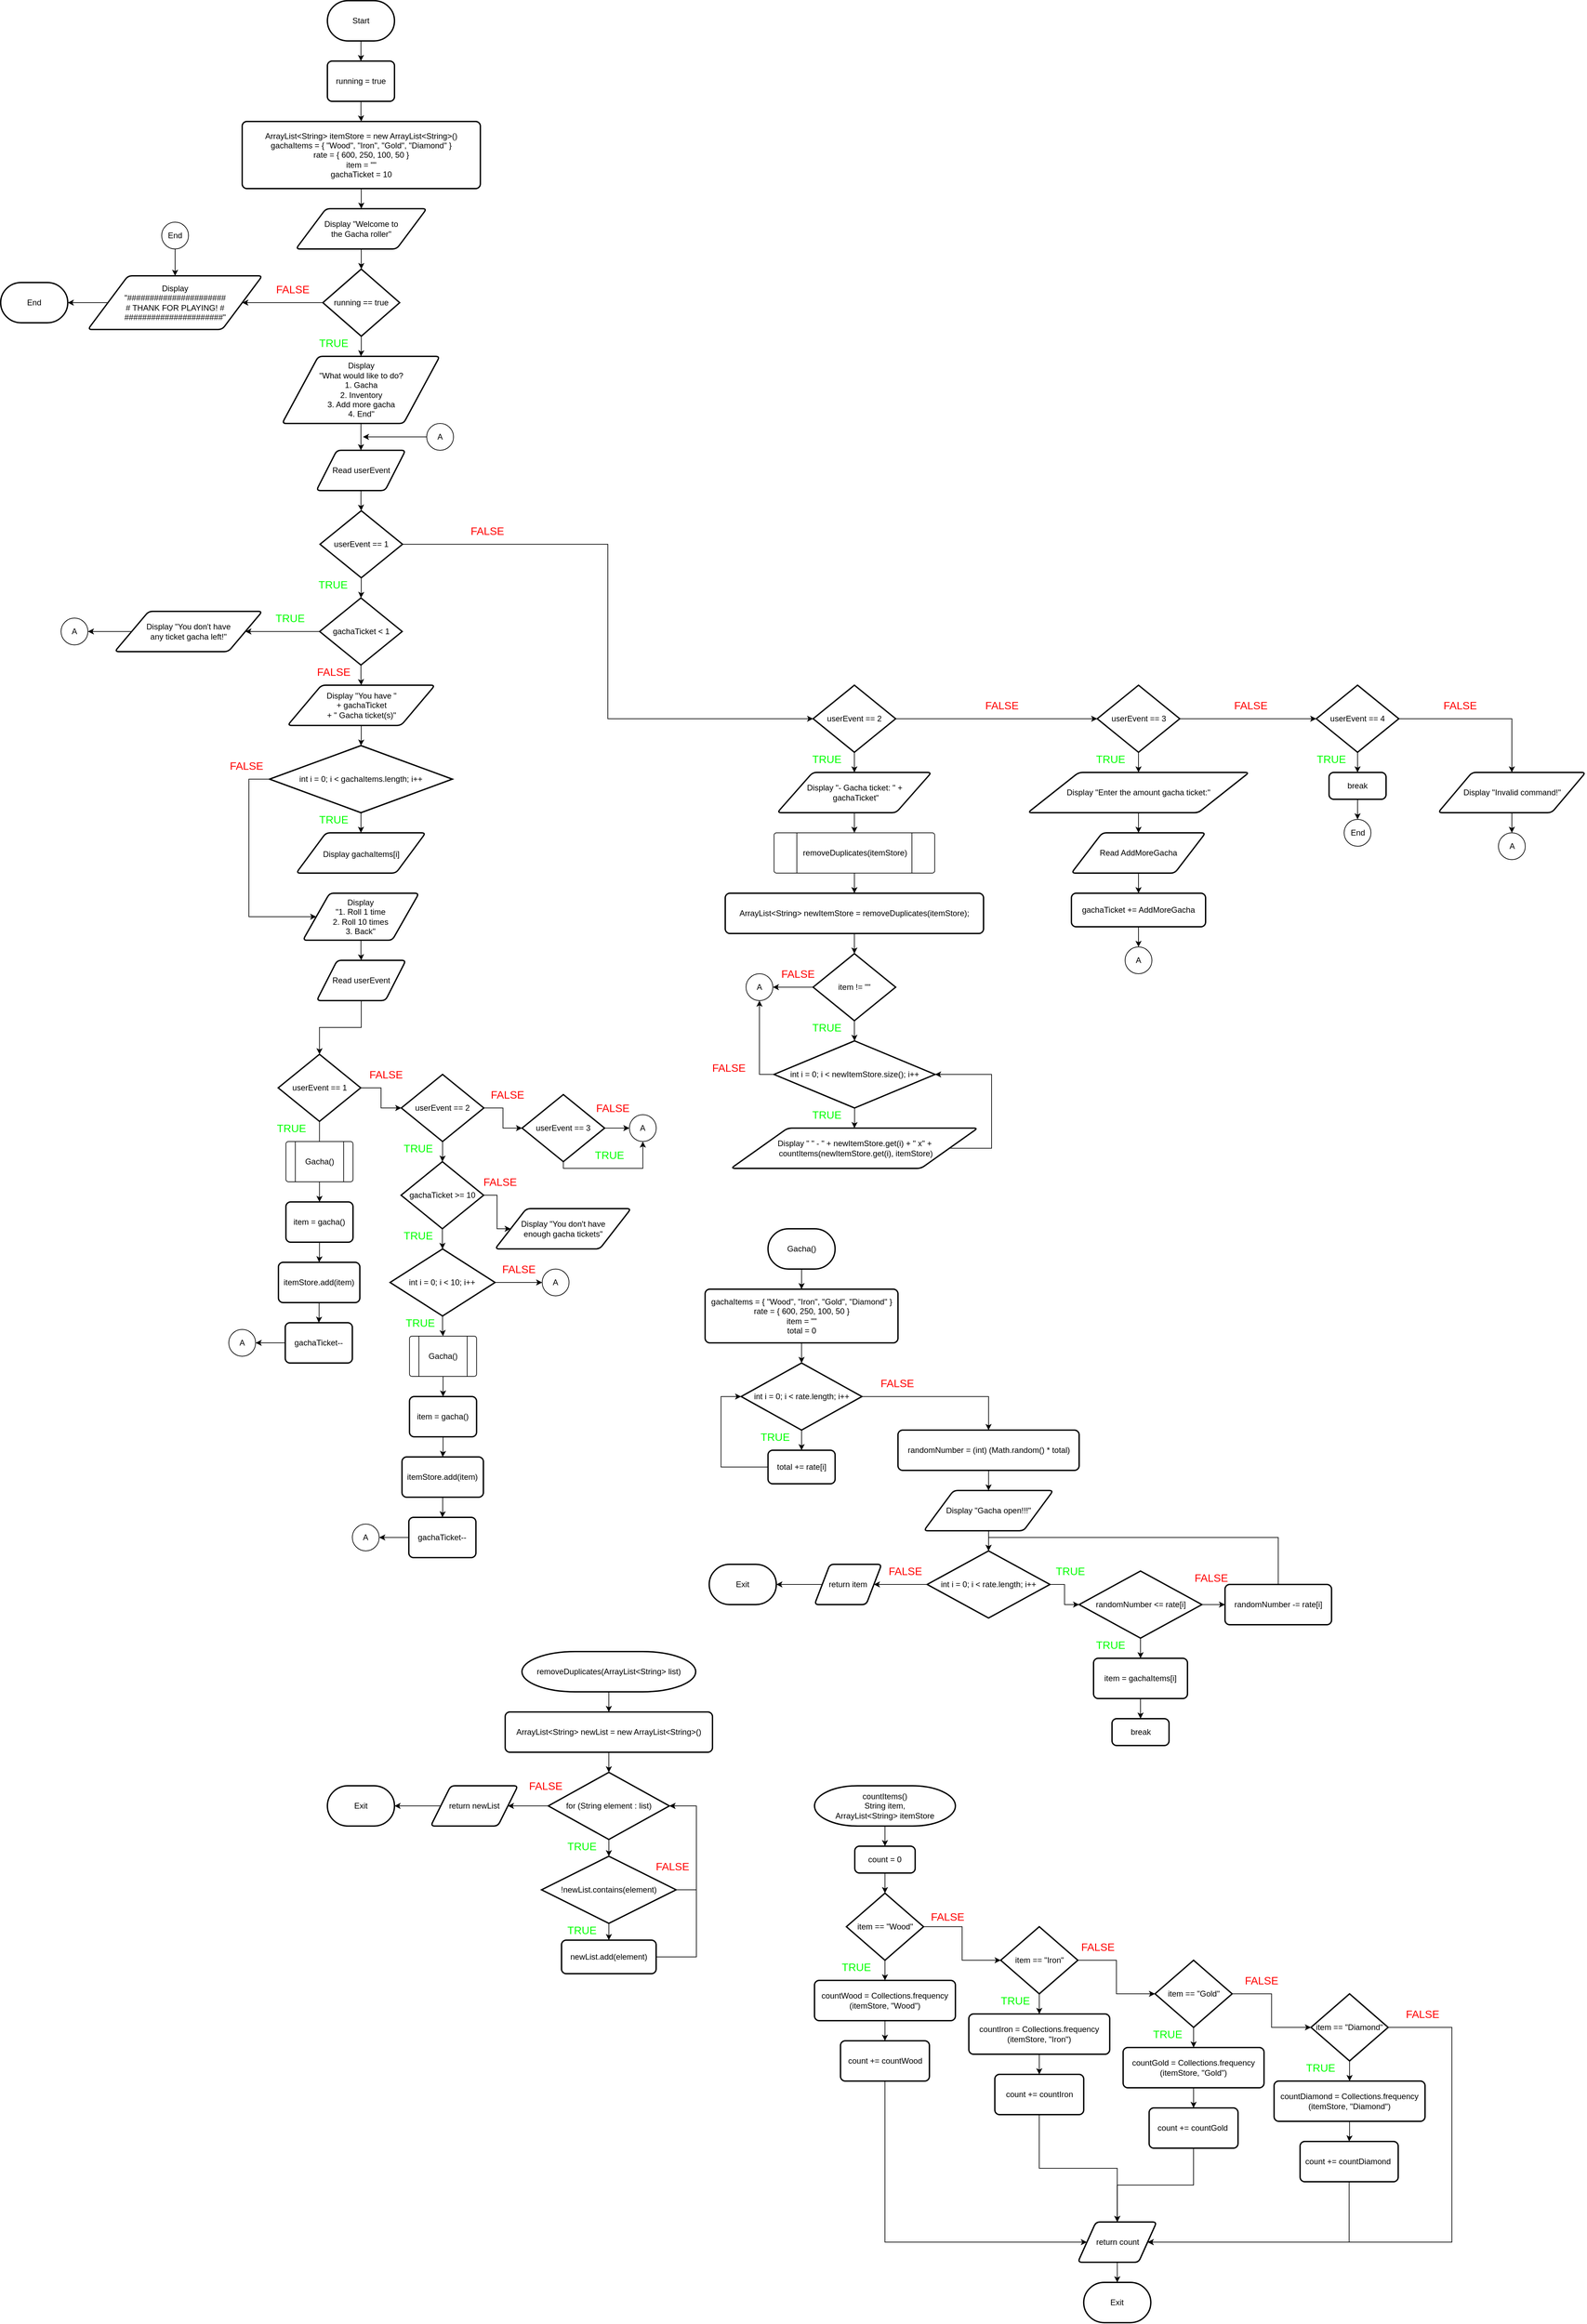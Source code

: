 <mxfile version="15.5.2" type="device"><diagram id="XIcCw33OhaArQMSoVqSy" name="Page-1"><mxGraphModel dx="1483" dy="827" grid="1" gridSize="10" guides="1" tooltips="1" connect="1" arrows="1" fold="1" page="1" pageScale="1" pageWidth="850" pageHeight="1100" math="0" shadow="0"><root><mxCell id="0"/><mxCell id="1" parent="0"/><mxCell id="NQbBjmMOPz6EIYj1tt6I-8" value="" style="edgeStyle=orthogonalEdgeStyle;rounded=0;orthogonalLoop=1;jettySize=auto;html=1;" parent="1" source="NQbBjmMOPz6EIYj1tt6I-1" target="NQbBjmMOPz6EIYj1tt6I-2" edge="1"><mxGeometry relative="1" as="geometry"/></mxCell><mxCell id="NQbBjmMOPz6EIYj1tt6I-1" value="Start" style="strokeWidth=2;html=1;shape=mxgraph.flowchart.terminator;whiteSpace=wrap;" parent="1" vertex="1"><mxGeometry x="517" y="30" width="100" height="60" as="geometry"/></mxCell><mxCell id="NQbBjmMOPz6EIYj1tt6I-9" value="" style="edgeStyle=orthogonalEdgeStyle;rounded=0;orthogonalLoop=1;jettySize=auto;html=1;" parent="1" source="NQbBjmMOPz6EIYj1tt6I-2" target="NQbBjmMOPz6EIYj1tt6I-3" edge="1"><mxGeometry relative="1" as="geometry"/></mxCell><mxCell id="NQbBjmMOPz6EIYj1tt6I-2" value="running = true" style="rounded=1;whiteSpace=wrap;html=1;absoluteArcSize=1;arcSize=14;strokeWidth=2;" parent="1" vertex="1"><mxGeometry x="517" y="120" width="100" height="60" as="geometry"/></mxCell><mxCell id="NQbBjmMOPz6EIYj1tt6I-10" value="" style="edgeStyle=orthogonalEdgeStyle;rounded=0;orthogonalLoop=1;jettySize=auto;html=1;" parent="1" source="NQbBjmMOPz6EIYj1tt6I-3" target="NQbBjmMOPz6EIYj1tt6I-4" edge="1"><mxGeometry relative="1" as="geometry"/></mxCell><mxCell id="NQbBjmMOPz6EIYj1tt6I-3" value="ArrayList&amp;lt;String&amp;gt; itemStore = new ArrayList&amp;lt;String&amp;gt;()&lt;br&gt;gachaItems = { &quot;Wood&quot;, &quot;Iron&quot;, &quot;Gold&quot;, &quot;Diamond&quot; }&lt;br&gt;rate = { 600, 250, 100, 50 }&lt;br&gt;item = &quot;&quot;&lt;br&gt;gachaTicket = 10" style="rounded=1;whiteSpace=wrap;html=1;absoluteArcSize=1;arcSize=14;strokeWidth=2;" parent="1" vertex="1"><mxGeometry x="390" y="210" width="355" height="100" as="geometry"/></mxCell><mxCell id="NQbBjmMOPz6EIYj1tt6I-11" value="" style="edgeStyle=orthogonalEdgeStyle;rounded=0;orthogonalLoop=1;jettySize=auto;html=1;" parent="1" source="NQbBjmMOPz6EIYj1tt6I-4" target="NQbBjmMOPz6EIYj1tt6I-5" edge="1"><mxGeometry relative="1" as="geometry"/></mxCell><mxCell id="NQbBjmMOPz6EIYj1tt6I-4" value="Display&amp;nbsp;&quot;Welcome to &lt;br&gt;the Gacha roller&quot;" style="shape=parallelogram;html=1;strokeWidth=2;perimeter=parallelogramPerimeter;whiteSpace=wrap;rounded=1;arcSize=12;size=0.23;" parent="1" vertex="1"><mxGeometry x="470" y="340" width="195" height="60" as="geometry"/></mxCell><mxCell id="NQbBjmMOPz6EIYj1tt6I-12" value="" style="edgeStyle=orthogonalEdgeStyle;rounded=0;orthogonalLoop=1;jettySize=auto;html=1;entryX=1;entryY=0.5;entryDx=0;entryDy=0;" parent="1" source="NQbBjmMOPz6EIYj1tt6I-5" target="NQbBjmMOPz6EIYj1tt6I-6" edge="1"><mxGeometry relative="1" as="geometry"><mxPoint x="452.1" y="480" as="targetPoint"/></mxGeometry></mxCell><mxCell id="NQbBjmMOPz6EIYj1tt6I-111" value="" style="edgeStyle=orthogonalEdgeStyle;rounded=0;orthogonalLoop=1;jettySize=auto;html=1;fontSize=12;fontColor=#000000;" parent="1" source="NQbBjmMOPz6EIYj1tt6I-5" target="NQbBjmMOPz6EIYj1tt6I-110" edge="1"><mxGeometry relative="1" as="geometry"/></mxCell><mxCell id="NQbBjmMOPz6EIYj1tt6I-5" value="running == true" style="strokeWidth=2;html=1;shape=mxgraph.flowchart.decision;whiteSpace=wrap;" parent="1" vertex="1"><mxGeometry x="510.25" y="430" width="114.5" height="100" as="geometry"/></mxCell><mxCell id="NQbBjmMOPz6EIYj1tt6I-13" value="" style="edgeStyle=orthogonalEdgeStyle;rounded=0;orthogonalLoop=1;jettySize=auto;html=1;" parent="1" source="NQbBjmMOPz6EIYj1tt6I-6" target="NQbBjmMOPz6EIYj1tt6I-7" edge="1"><mxGeometry relative="1" as="geometry"/></mxCell><mxCell id="NQbBjmMOPz6EIYj1tt6I-6" value="Display&lt;br&gt;&quot;######################&lt;br&gt;# THANK FOR PLAYING! #&lt;br&gt;######################&quot;" style="shape=parallelogram;html=1;strokeWidth=2;perimeter=parallelogramPerimeter;whiteSpace=wrap;rounded=1;arcSize=12;size=0.23;" parent="1" vertex="1"><mxGeometry x="160" y="440" width="260" height="80" as="geometry"/></mxCell><mxCell id="NQbBjmMOPz6EIYj1tt6I-7" value="End" style="strokeWidth=2;html=1;shape=mxgraph.flowchart.terminator;whiteSpace=wrap;" parent="1" vertex="1"><mxGeometry x="30" y="450" width="100" height="60" as="geometry"/></mxCell><mxCell id="NQbBjmMOPz6EIYj1tt6I-18" value="" style="edgeStyle=orthogonalEdgeStyle;rounded=0;orthogonalLoop=1;jettySize=auto;html=1;" parent="1" source="NQbBjmMOPz6EIYj1tt6I-15" target="NQbBjmMOPz6EIYj1tt6I-17" edge="1"><mxGeometry relative="1" as="geometry"/></mxCell><mxCell id="NQbBjmMOPz6EIYj1tt6I-15" value="Read userEvent" style="shape=parallelogram;html=1;strokeWidth=2;perimeter=parallelogramPerimeter;whiteSpace=wrap;rounded=1;arcSize=12;size=0.23;" parent="1" vertex="1"><mxGeometry x="500.5" y="700" width="133" height="60" as="geometry"/></mxCell><mxCell id="NQbBjmMOPz6EIYj1tt6I-22" value="" style="edgeStyle=orthogonalEdgeStyle;rounded=0;orthogonalLoop=1;jettySize=auto;html=1;" parent="1" source="NQbBjmMOPz6EIYj1tt6I-17" target="NQbBjmMOPz6EIYj1tt6I-19" edge="1"><mxGeometry relative="1" as="geometry"/></mxCell><mxCell id="NQbBjmMOPz6EIYj1tt6I-114" style="edgeStyle=orthogonalEdgeStyle;rounded=0;orthogonalLoop=1;jettySize=auto;html=1;entryX=0;entryY=0.5;entryDx=0;entryDy=0;entryPerimeter=0;fontSize=12;fontColor=#000000;" parent="1" source="NQbBjmMOPz6EIYj1tt6I-17" target="NQbBjmMOPz6EIYj1tt6I-113" edge="1"><mxGeometry relative="1" as="geometry"/></mxCell><mxCell id="NQbBjmMOPz6EIYj1tt6I-17" value="userEvent == 1" style="strokeWidth=2;html=1;shape=mxgraph.flowchart.decision;whiteSpace=wrap;" parent="1" vertex="1"><mxGeometry x="506" y="790" width="123" height="100" as="geometry"/></mxCell><mxCell id="NQbBjmMOPz6EIYj1tt6I-21" value="" style="edgeStyle=orthogonalEdgeStyle;rounded=0;orthogonalLoop=1;jettySize=auto;html=1;" parent="1" source="NQbBjmMOPz6EIYj1tt6I-19" target="NQbBjmMOPz6EIYj1tt6I-20" edge="1"><mxGeometry relative="1" as="geometry"/></mxCell><mxCell id="NQbBjmMOPz6EIYj1tt6I-30" value="" style="edgeStyle=orthogonalEdgeStyle;rounded=0;orthogonalLoop=1;jettySize=auto;html=1;" parent="1" source="NQbBjmMOPz6EIYj1tt6I-19" target="NQbBjmMOPz6EIYj1tt6I-28" edge="1"><mxGeometry relative="1" as="geometry"/></mxCell><mxCell id="NQbBjmMOPz6EIYj1tt6I-19" value="gachaTicket &amp;lt; 1" style="strokeWidth=2;html=1;shape=mxgraph.flowchart.decision;whiteSpace=wrap;" parent="1" vertex="1"><mxGeometry x="505.5" y="920" width="123" height="100" as="geometry"/></mxCell><mxCell id="NQbBjmMOPz6EIYj1tt6I-25" value="" style="edgeStyle=orthogonalEdgeStyle;rounded=0;orthogonalLoop=1;jettySize=auto;html=1;" parent="1" source="NQbBjmMOPz6EIYj1tt6I-20" target="NQbBjmMOPz6EIYj1tt6I-24" edge="1"><mxGeometry relative="1" as="geometry"/></mxCell><mxCell id="NQbBjmMOPz6EIYj1tt6I-20" value="Display &quot;You don't have &lt;br&gt;any ticket gacha left!&quot;" style="shape=parallelogram;html=1;strokeWidth=2;perimeter=parallelogramPerimeter;whiteSpace=wrap;rounded=1;arcSize=12;size=0.23;" parent="1" vertex="1"><mxGeometry x="200" y="940" width="220" height="60" as="geometry"/></mxCell><mxCell id="NQbBjmMOPz6EIYj1tt6I-24" value="A" style="ellipse;whiteSpace=wrap;html=1;aspect=fixed;" parent="1" vertex="1"><mxGeometry x="120" y="950" width="40" height="40" as="geometry"/></mxCell><mxCell id="NQbBjmMOPz6EIYj1tt6I-27" style="edgeStyle=orthogonalEdgeStyle;rounded=0;orthogonalLoop=1;jettySize=auto;html=1;" parent="1" source="NQbBjmMOPz6EIYj1tt6I-26" edge="1"><mxGeometry relative="1" as="geometry"><mxPoint x="570" y="680" as="targetPoint"/></mxGeometry></mxCell><mxCell id="NQbBjmMOPz6EIYj1tt6I-26" value="A" style="ellipse;whiteSpace=wrap;html=1;aspect=fixed;" parent="1" vertex="1"><mxGeometry x="665" y="660" width="40" height="40" as="geometry"/></mxCell><mxCell id="NQbBjmMOPz6EIYj1tt6I-31" value="" style="edgeStyle=orthogonalEdgeStyle;rounded=0;orthogonalLoop=1;jettySize=auto;html=1;" parent="1" source="NQbBjmMOPz6EIYj1tt6I-28" target="NQbBjmMOPz6EIYj1tt6I-29" edge="1"><mxGeometry relative="1" as="geometry"/></mxCell><mxCell id="NQbBjmMOPz6EIYj1tt6I-28" value="Display&amp;nbsp;&quot;You have &quot; &lt;br&gt;+ gachaTicket &lt;br&gt;+ &quot; Gacha ticket(s)&quot;" style="shape=parallelogram;html=1;strokeWidth=2;perimeter=parallelogramPerimeter;whiteSpace=wrap;rounded=1;arcSize=12;size=0.23;" parent="1" vertex="1"><mxGeometry x="457.63" y="1050" width="219.75" height="60" as="geometry"/></mxCell><mxCell id="NQbBjmMOPz6EIYj1tt6I-38" value="" style="edgeStyle=orthogonalEdgeStyle;rounded=0;orthogonalLoop=1;jettySize=auto;html=1;fontSize=12;fontColor=#000000;" parent="1" source="NQbBjmMOPz6EIYj1tt6I-29" target="NQbBjmMOPz6EIYj1tt6I-37" edge="1"><mxGeometry relative="1" as="geometry"/></mxCell><mxCell id="NQbBjmMOPz6EIYj1tt6I-63" style="edgeStyle=orthogonalEdgeStyle;rounded=0;orthogonalLoop=1;jettySize=auto;html=1;entryX=0;entryY=0.5;entryDx=0;entryDy=0;fontSize=12;fontColor=#000000;" parent="1" source="NQbBjmMOPz6EIYj1tt6I-29" target="NQbBjmMOPz6EIYj1tt6I-39" edge="1"><mxGeometry relative="1" as="geometry"><Array as="points"><mxPoint x="400" y="1190"/><mxPoint x="400" y="1395"/></Array></mxGeometry></mxCell><mxCell id="NQbBjmMOPz6EIYj1tt6I-29" value="int i = 0; i &amp;lt; gachaItems.length; i++" style="strokeWidth=2;html=1;shape=mxgraph.flowchart.decision;whiteSpace=wrap;" parent="1" vertex="1"><mxGeometry x="430.75" y="1140" width="272.49" height="100" as="geometry"/></mxCell><mxCell id="NQbBjmMOPz6EIYj1tt6I-32" value="&lt;font color=&quot;#ff0000&quot; size=&quot;1&quot;&gt;&lt;span style=&quot;font-size: 16px&quot;&gt;FALSE&lt;/span&gt;&lt;/font&gt;" style="text;html=1;align=center;verticalAlign=middle;resizable=0;points=[];autosize=1;strokeColor=none;fillColor=none;" parent="1" vertex="1"><mxGeometry x="430" y="450" width="70" height="20" as="geometry"/></mxCell><mxCell id="NQbBjmMOPz6EIYj1tt6I-34" value="&lt;font size=&quot;1&quot; color=&quot;#00ff00&quot;&gt;&lt;span style=&quot;font-size: 16px&quot;&gt;TRUE&lt;/span&gt;&lt;/font&gt;" style="text;html=1;align=center;verticalAlign=middle;resizable=0;points=[];autosize=1;strokeColor=none;fillColor=none;" parent="1" vertex="1"><mxGeometry x="495" y="890" width="60" height="20" as="geometry"/></mxCell><mxCell id="NQbBjmMOPz6EIYj1tt6I-35" value="&lt;font size=&quot;1&quot; color=&quot;#00ff00&quot;&gt;&lt;span style=&quot;font-size: 16px&quot;&gt;TRUE&lt;/span&gt;&lt;/font&gt;" style="text;html=1;align=center;verticalAlign=middle;resizable=0;points=[];autosize=1;strokeColor=none;fillColor=none;" parent="1" vertex="1"><mxGeometry x="430.75" y="940" width="60" height="20" as="geometry"/></mxCell><mxCell id="NQbBjmMOPz6EIYj1tt6I-36" value="&lt;font color=&quot;#ff0000&quot; size=&quot;1&quot;&gt;&lt;span style=&quot;font-size: 16px&quot;&gt;FALSE&lt;/span&gt;&lt;/font&gt;" style="text;html=1;align=center;verticalAlign=middle;resizable=0;points=[];autosize=1;strokeColor=none;fillColor=none;" parent="1" vertex="1"><mxGeometry x="490.75" y="1020" width="70" height="20" as="geometry"/></mxCell><mxCell id="NQbBjmMOPz6EIYj1tt6I-37" value="&lt;font style=&quot;font-size: 12px&quot; color=&quot;#000000&quot;&gt;Display gachaItems[i]&lt;/font&gt;" style="shape=parallelogram;html=1;strokeWidth=2;perimeter=parallelogramPerimeter;whiteSpace=wrap;rounded=1;arcSize=12;size=0.23;fontSize=16;fontColor=#00FF00;" parent="1" vertex="1"><mxGeometry x="470.5" y="1270" width="193.01" height="60" as="geometry"/></mxCell><mxCell id="NQbBjmMOPz6EIYj1tt6I-44" value="" style="edgeStyle=orthogonalEdgeStyle;rounded=0;orthogonalLoop=1;jettySize=auto;html=1;fontSize=12;fontColor=#000000;" parent="1" source="NQbBjmMOPz6EIYj1tt6I-39" target="NQbBjmMOPz6EIYj1tt6I-42" edge="1"><mxGeometry relative="1" as="geometry"/></mxCell><mxCell id="NQbBjmMOPz6EIYj1tt6I-39" value="Display&lt;br&gt;&quot;1. Roll 1 time &lt;br&gt;2. Roll 10 times &lt;br&gt;3. Back&quot;" style="shape=parallelogram;html=1;strokeWidth=2;perimeter=parallelogramPerimeter;whiteSpace=wrap;rounded=1;arcSize=12;size=0.23;fontSize=12;fontColor=#000000;" parent="1" vertex="1"><mxGeometry x="480.49" y="1360" width="173.01" height="70" as="geometry"/></mxCell><mxCell id="NQbBjmMOPz6EIYj1tt6I-196" value="" style="edgeStyle=orthogonalEdgeStyle;rounded=0;orthogonalLoop=1;jettySize=auto;html=1;fontSize=12;fontColor=#000000;" parent="1" source="NQbBjmMOPz6EIYj1tt6I-42" target="NQbBjmMOPz6EIYj1tt6I-43" edge="1"><mxGeometry relative="1" as="geometry"/></mxCell><mxCell id="NQbBjmMOPz6EIYj1tt6I-42" value="Read userEvent" style="shape=parallelogram;html=1;strokeWidth=2;perimeter=parallelogramPerimeter;whiteSpace=wrap;rounded=1;arcSize=12;size=0.23;" parent="1" vertex="1"><mxGeometry x="501.01" y="1460" width="133" height="60" as="geometry"/></mxCell><mxCell id="NQbBjmMOPz6EIYj1tt6I-54" value="" style="edgeStyle=orthogonalEdgeStyle;rounded=0;orthogonalLoop=1;jettySize=auto;html=1;fontSize=12;fontColor=#000000;" parent="1" source="NQbBjmMOPz6EIYj1tt6I-43" target="NQbBjmMOPz6EIYj1tt6I-47" edge="1"><mxGeometry relative="1" as="geometry"/></mxCell><mxCell id="NQbBjmMOPz6EIYj1tt6I-61" style="edgeStyle=orthogonalEdgeStyle;rounded=0;orthogonalLoop=1;jettySize=auto;html=1;entryX=0;entryY=0.5;entryDx=0;entryDy=0;entryPerimeter=0;fontSize=12;fontColor=#000000;" parent="1" source="NQbBjmMOPz6EIYj1tt6I-43" target="NQbBjmMOPz6EIYj1tt6I-59" edge="1"><mxGeometry relative="1" as="geometry"/></mxCell><mxCell id="NQbBjmMOPz6EIYj1tt6I-43" value="userEvent == 1" style="strokeWidth=2;html=1;shape=mxgraph.flowchart.decision;whiteSpace=wrap;" parent="1" vertex="1"><mxGeometry x="443.69" y="1600" width="123" height="100" as="geometry"/></mxCell><mxCell id="NQbBjmMOPz6EIYj1tt6I-55" value="" style="edgeStyle=orthogonalEdgeStyle;rounded=0;orthogonalLoop=1;jettySize=auto;html=1;fontSize=12;fontColor=#000000;" parent="1" source="NQbBjmMOPz6EIYj1tt6I-46" target="NQbBjmMOPz6EIYj1tt6I-50" edge="1"><mxGeometry relative="1" as="geometry"/></mxCell><mxCell id="NQbBjmMOPz6EIYj1tt6I-46" value="" style="verticalLabelPosition=bottom;verticalAlign=top;html=1;shape=process;whiteSpace=wrap;rounded=1;size=0.14;arcSize=6;fontSize=12;fontColor=#000000;" parent="1" vertex="1"><mxGeometry x="455.19" y="1730" width="100" height="60" as="geometry"/></mxCell><mxCell id="NQbBjmMOPz6EIYj1tt6I-47" value="Gacha()" style="text;html=1;align=center;verticalAlign=middle;resizable=0;points=[];autosize=1;strokeColor=none;fillColor=none;fontSize=12;fontColor=#000000;" parent="1" vertex="1"><mxGeometry x="475.19" y="1750" width="60" height="20" as="geometry"/></mxCell><mxCell id="NQbBjmMOPz6EIYj1tt6I-166" value="" style="edgeStyle=orthogonalEdgeStyle;rounded=0;orthogonalLoop=1;jettySize=auto;html=1;fontSize=12;fontColor=#000000;" parent="1" source="NQbBjmMOPz6EIYj1tt6I-48" target="NQbBjmMOPz6EIYj1tt6I-163" edge="1"><mxGeometry relative="1" as="geometry"/></mxCell><mxCell id="NQbBjmMOPz6EIYj1tt6I-48" value="Gacha()" style="strokeWidth=2;html=1;shape=mxgraph.flowchart.terminator;whiteSpace=wrap;fontSize=12;fontColor=#000000;" parent="1" vertex="1"><mxGeometry x="1173.75" y="1860" width="100" height="60" as="geometry"/></mxCell><mxCell id="NQbBjmMOPz6EIYj1tt6I-73" value="" style="edgeStyle=orthogonalEdgeStyle;rounded=0;orthogonalLoop=1;jettySize=auto;html=1;fontSize=12;fontColor=#000000;" parent="1" source="NQbBjmMOPz6EIYj1tt6I-50" target="NQbBjmMOPz6EIYj1tt6I-72" edge="1"><mxGeometry relative="1" as="geometry"/></mxCell><mxCell id="NQbBjmMOPz6EIYj1tt6I-50" value="item = gacha()" style="rounded=1;whiteSpace=wrap;html=1;absoluteArcSize=1;arcSize=14;strokeWidth=2;fontSize=12;fontColor=#000000;" parent="1" vertex="1"><mxGeometry x="455.18" y="1820" width="100" height="60" as="geometry"/></mxCell><mxCell id="NQbBjmMOPz6EIYj1tt6I-87" style="edgeStyle=orthogonalEdgeStyle;rounded=0;orthogonalLoop=1;jettySize=auto;html=1;entryX=0.5;entryY=0;entryDx=0;entryDy=0;fontSize=12;fontColor=#000000;" parent="1" source="NQbBjmMOPz6EIYj1tt6I-56" target="NQbBjmMOPz6EIYj1tt6I-77" edge="1"><mxGeometry relative="1" as="geometry"/></mxCell><mxCell id="NQbBjmMOPz6EIYj1tt6I-108" value="" style="edgeStyle=orthogonalEdgeStyle;rounded=0;orthogonalLoop=1;jettySize=auto;html=1;fontSize=12;fontColor=#000000;" parent="1" source="NQbBjmMOPz6EIYj1tt6I-56" target="NQbBjmMOPz6EIYj1tt6I-107" edge="1"><mxGeometry relative="1" as="geometry"/></mxCell><mxCell id="NQbBjmMOPz6EIYj1tt6I-56" value="int i = 0; i &amp;lt; 10; i++" style="strokeWidth=2;html=1;shape=mxgraph.flowchart.decision;whiteSpace=wrap;fontSize=12;fontColor=#000000;" parent="1" vertex="1"><mxGeometry x="610.44" y="1890" width="156.49" height="100" as="geometry"/></mxCell><mxCell id="NQbBjmMOPz6EIYj1tt6I-62" style="edgeStyle=orthogonalEdgeStyle;rounded=0;orthogonalLoop=1;jettySize=auto;html=1;entryX=0;entryY=0.5;entryDx=0;entryDy=0;entryPerimeter=0;fontSize=12;fontColor=#000000;" parent="1" source="NQbBjmMOPz6EIYj1tt6I-59" target="NQbBjmMOPz6EIYj1tt6I-60" edge="1"><mxGeometry relative="1" as="geometry"/></mxCell><mxCell id="NQbBjmMOPz6EIYj1tt6I-89" value="" style="edgeStyle=orthogonalEdgeStyle;rounded=0;orthogonalLoop=1;jettySize=auto;html=1;fontSize=12;fontColor=#000000;" parent="1" source="NQbBjmMOPz6EIYj1tt6I-59" target="NQbBjmMOPz6EIYj1tt6I-88" edge="1"><mxGeometry relative="1" as="geometry"/></mxCell><mxCell id="NQbBjmMOPz6EIYj1tt6I-59" value="userEvent == 2" style="strokeWidth=2;html=1;shape=mxgraph.flowchart.decision;whiteSpace=wrap;" parent="1" vertex="1"><mxGeometry x="627.18" y="1630" width="123" height="100" as="geometry"/></mxCell><mxCell id="NQbBjmMOPz6EIYj1tt6I-97" value="" style="edgeStyle=orthogonalEdgeStyle;rounded=0;orthogonalLoop=1;jettySize=auto;html=1;fontSize=12;fontColor=#000000;" parent="1" source="NQbBjmMOPz6EIYj1tt6I-60" target="NQbBjmMOPz6EIYj1tt6I-94" edge="1"><mxGeometry relative="1" as="geometry"/></mxCell><mxCell id="NQbBjmMOPz6EIYj1tt6I-98" style="edgeStyle=orthogonalEdgeStyle;rounded=0;orthogonalLoop=1;jettySize=auto;html=1;entryX=0.5;entryY=1;entryDx=0;entryDy=0;fontSize=12;fontColor=#000000;" parent="1" source="NQbBjmMOPz6EIYj1tt6I-60" target="NQbBjmMOPz6EIYj1tt6I-94" edge="1"><mxGeometry relative="1" as="geometry"><Array as="points"><mxPoint x="869.18" y="1770"/><mxPoint x="987.18" y="1770"/></Array></mxGeometry></mxCell><mxCell id="NQbBjmMOPz6EIYj1tt6I-60" value="userEvent == 3" style="strokeWidth=2;html=1;shape=mxgraph.flowchart.decision;whiteSpace=wrap;" parent="1" vertex="1"><mxGeometry x="807.18" y="1660" width="123" height="100" as="geometry"/></mxCell><mxCell id="NQbBjmMOPz6EIYj1tt6I-64" value="&lt;font color=&quot;#ff0000&quot; size=&quot;1&quot;&gt;&lt;span style=&quot;font-size: 16px&quot;&gt;FALSE&lt;/span&gt;&lt;/font&gt;" style="text;html=1;align=center;verticalAlign=middle;resizable=0;points=[];autosize=1;strokeColor=none;fillColor=none;" parent="1" vertex="1"><mxGeometry x="360.75" y="1160" width="70" height="20" as="geometry"/></mxCell><mxCell id="NQbBjmMOPz6EIYj1tt6I-65" value="&lt;font size=&quot;1&quot; color=&quot;#00ff00&quot;&gt;&lt;span style=&quot;font-size: 16px&quot;&gt;TRUE&lt;/span&gt;&lt;/font&gt;" style="text;html=1;align=center;verticalAlign=middle;resizable=0;points=[];autosize=1;strokeColor=none;fillColor=none;" parent="1" vertex="1"><mxGeometry x="495.75" y="1240" width="60" height="20" as="geometry"/></mxCell><mxCell id="NQbBjmMOPz6EIYj1tt6I-68" value="" style="edgeStyle=orthogonalEdgeStyle;rounded=0;orthogonalLoop=1;jettySize=auto;html=1;fontSize=12;fontColor=#000000;" parent="1" source="NQbBjmMOPz6EIYj1tt6I-69" target="NQbBjmMOPz6EIYj1tt6I-70" edge="1"><mxGeometry relative="1" as="geometry"/></mxCell><mxCell id="NQbBjmMOPz6EIYj1tt6I-69" value="gachaTicket--" style="rounded=1;whiteSpace=wrap;html=1;absoluteArcSize=1;arcSize=14;strokeWidth=2;fontSize=12;fontColor=#000000;" parent="1" vertex="1"><mxGeometry x="454.19" y="2000" width="100" height="60" as="geometry"/></mxCell><mxCell id="NQbBjmMOPz6EIYj1tt6I-70" value="A" style="ellipse;whiteSpace=wrap;html=1;aspect=fixed;" parent="1" vertex="1"><mxGeometry x="370" y="2010" width="40" height="40" as="geometry"/></mxCell><mxCell id="NQbBjmMOPz6EIYj1tt6I-74" value="" style="edgeStyle=orthogonalEdgeStyle;rounded=0;orthogonalLoop=1;jettySize=auto;html=1;fontSize=12;fontColor=#000000;" parent="1" source="NQbBjmMOPz6EIYj1tt6I-72" target="NQbBjmMOPz6EIYj1tt6I-69" edge="1"><mxGeometry relative="1" as="geometry"/></mxCell><mxCell id="NQbBjmMOPz6EIYj1tt6I-72" value="itemStore.add(item)" style="rounded=1;whiteSpace=wrap;html=1;absoluteArcSize=1;arcSize=14;strokeWidth=2;fontSize=12;fontColor=#000000;" parent="1" vertex="1"><mxGeometry x="444.02" y="1910" width="121.32" height="60" as="geometry"/></mxCell><mxCell id="NQbBjmMOPz6EIYj1tt6I-76" value="" style="edgeStyle=orthogonalEdgeStyle;rounded=0;orthogonalLoop=1;jettySize=auto;html=1;fontSize=12;fontColor=#000000;" parent="1" source="NQbBjmMOPz6EIYj1tt6I-77" target="NQbBjmMOPz6EIYj1tt6I-80" edge="1"><mxGeometry relative="1" as="geometry"/></mxCell><mxCell id="NQbBjmMOPz6EIYj1tt6I-77" value="" style="verticalLabelPosition=bottom;verticalAlign=top;html=1;shape=process;whiteSpace=wrap;rounded=1;size=0.14;arcSize=6;fontSize=12;fontColor=#000000;" parent="1" vertex="1"><mxGeometry x="639.37" y="2020" width="100" height="60" as="geometry"/></mxCell><mxCell id="NQbBjmMOPz6EIYj1tt6I-78" value="Gacha()" style="text;html=1;align=center;verticalAlign=middle;resizable=0;points=[];autosize=1;strokeColor=none;fillColor=none;fontSize=12;fontColor=#000000;" parent="1" vertex="1"><mxGeometry x="659.37" y="2040" width="60" height="20" as="geometry"/></mxCell><mxCell id="NQbBjmMOPz6EIYj1tt6I-79" value="" style="edgeStyle=orthogonalEdgeStyle;rounded=0;orthogonalLoop=1;jettySize=auto;html=1;fontSize=12;fontColor=#000000;" parent="1" source="NQbBjmMOPz6EIYj1tt6I-80" target="NQbBjmMOPz6EIYj1tt6I-85" edge="1"><mxGeometry relative="1" as="geometry"/></mxCell><mxCell id="NQbBjmMOPz6EIYj1tt6I-80" value="item = gacha()" style="rounded=1;whiteSpace=wrap;html=1;absoluteArcSize=1;arcSize=14;strokeWidth=2;fontSize=12;fontColor=#000000;" parent="1" vertex="1"><mxGeometry x="639.36" y="2110" width="100" height="60" as="geometry"/></mxCell><mxCell id="NQbBjmMOPz6EIYj1tt6I-81" value="" style="edgeStyle=orthogonalEdgeStyle;rounded=0;orthogonalLoop=1;jettySize=auto;html=1;fontSize=12;fontColor=#000000;" parent="1" source="NQbBjmMOPz6EIYj1tt6I-82" target="NQbBjmMOPz6EIYj1tt6I-83" edge="1"><mxGeometry relative="1" as="geometry"/></mxCell><mxCell id="NQbBjmMOPz6EIYj1tt6I-82" value="gachaTicket--" style="rounded=1;whiteSpace=wrap;html=1;absoluteArcSize=1;arcSize=14;strokeWidth=2;fontSize=12;fontColor=#000000;" parent="1" vertex="1"><mxGeometry x="638.37" y="2290" width="100" height="60" as="geometry"/></mxCell><mxCell id="NQbBjmMOPz6EIYj1tt6I-83" value="A" style="ellipse;whiteSpace=wrap;html=1;aspect=fixed;" parent="1" vertex="1"><mxGeometry x="554.18" y="2300" width="40" height="40" as="geometry"/></mxCell><mxCell id="NQbBjmMOPz6EIYj1tt6I-84" value="" style="edgeStyle=orthogonalEdgeStyle;rounded=0;orthogonalLoop=1;jettySize=auto;html=1;fontSize=12;fontColor=#000000;" parent="1" source="NQbBjmMOPz6EIYj1tt6I-85" target="NQbBjmMOPz6EIYj1tt6I-82" edge="1"><mxGeometry relative="1" as="geometry"/></mxCell><mxCell id="NQbBjmMOPz6EIYj1tt6I-85" value="itemStore.add(item)" style="rounded=1;whiteSpace=wrap;html=1;absoluteArcSize=1;arcSize=14;strokeWidth=2;fontSize=12;fontColor=#000000;" parent="1" vertex="1"><mxGeometry x="628.2" y="2200" width="121.32" height="60" as="geometry"/></mxCell><mxCell id="NQbBjmMOPz6EIYj1tt6I-90" value="" style="edgeStyle=orthogonalEdgeStyle;rounded=0;orthogonalLoop=1;jettySize=auto;html=1;fontSize=12;fontColor=#000000;" parent="1" source="NQbBjmMOPz6EIYj1tt6I-88" target="NQbBjmMOPz6EIYj1tt6I-56" edge="1"><mxGeometry relative="1" as="geometry"/></mxCell><mxCell id="NQbBjmMOPz6EIYj1tt6I-92" style="edgeStyle=orthogonalEdgeStyle;rounded=0;orthogonalLoop=1;jettySize=auto;html=1;entryX=0;entryY=0.5;entryDx=0;entryDy=0;fontSize=12;fontColor=#000000;" parent="1" source="NQbBjmMOPz6EIYj1tt6I-88" target="NQbBjmMOPz6EIYj1tt6I-91" edge="1"><mxGeometry relative="1" as="geometry"/></mxCell><mxCell id="NQbBjmMOPz6EIYj1tt6I-88" value="gachaTicket &amp;gt;= 10" style="strokeWidth=2;html=1;shape=mxgraph.flowchart.decision;whiteSpace=wrap;" parent="1" vertex="1"><mxGeometry x="626.87" y="1760" width="123" height="100" as="geometry"/></mxCell><mxCell id="NQbBjmMOPz6EIYj1tt6I-91" value="Display &quot;You don't have &lt;br&gt;enough gacha tickets&quot;" style="shape=parallelogram;html=1;strokeWidth=2;perimeter=parallelogramPerimeter;whiteSpace=wrap;rounded=1;arcSize=12;size=0.23;fontSize=12;fontColor=#000000;" parent="1" vertex="1"><mxGeometry x="766.93" y="1830" width="202.62" height="60" as="geometry"/></mxCell><mxCell id="NQbBjmMOPz6EIYj1tt6I-94" value="A" style="ellipse;whiteSpace=wrap;html=1;aspect=fixed;" parent="1" vertex="1"><mxGeometry x="967.18" y="1690" width="40" height="40" as="geometry"/></mxCell><mxCell id="NQbBjmMOPz6EIYj1tt6I-99" value="&lt;font size=&quot;1&quot; color=&quot;#00ff00&quot;&gt;&lt;span style=&quot;font-size: 16px&quot;&gt;TRUE&lt;/span&gt;&lt;/font&gt;" style="text;html=1;align=center;verticalAlign=middle;resizable=0;points=[];autosize=1;strokeColor=none;fillColor=none;" parent="1" vertex="1"><mxGeometry x="432.93" y="1700" width="60" height="20" as="geometry"/></mxCell><mxCell id="NQbBjmMOPz6EIYj1tt6I-100" value="&lt;font size=&quot;1&quot; color=&quot;#00ff00&quot;&gt;&lt;span style=&quot;font-size: 16px&quot;&gt;TRUE&lt;/span&gt;&lt;/font&gt;" style="text;html=1;align=center;verticalAlign=middle;resizable=0;points=[];autosize=1;strokeColor=none;fillColor=none;" parent="1" vertex="1"><mxGeometry x="622.18" y="1730" width="60" height="20" as="geometry"/></mxCell><mxCell id="NQbBjmMOPz6EIYj1tt6I-101" value="&lt;font size=&quot;1&quot; color=&quot;#00ff00&quot;&gt;&lt;span style=&quot;font-size: 16px&quot;&gt;TRUE&lt;/span&gt;&lt;/font&gt;" style="text;html=1;align=center;verticalAlign=middle;resizable=0;points=[];autosize=1;strokeColor=none;fillColor=none;" parent="1" vertex="1"><mxGeometry x="907.18" y="1740" width="60" height="20" as="geometry"/></mxCell><mxCell id="NQbBjmMOPz6EIYj1tt6I-102" value="&lt;font color=&quot;#ff0000&quot; size=&quot;1&quot;&gt;&lt;span style=&quot;font-size: 16px&quot;&gt;FALSE&lt;/span&gt;&lt;/font&gt;" style="text;html=1;align=center;verticalAlign=middle;resizable=0;points=[];autosize=1;strokeColor=none;fillColor=none;" parent="1" vertex="1"><mxGeometry x="569.37" y="1620" width="70" height="20" as="geometry"/></mxCell><mxCell id="NQbBjmMOPz6EIYj1tt6I-103" value="&lt;font color=&quot;#ff0000&quot; size=&quot;1&quot;&gt;&lt;span style=&quot;font-size: 16px&quot;&gt;FALSE&lt;/span&gt;&lt;/font&gt;" style="text;html=1;align=center;verticalAlign=middle;resizable=0;points=[];autosize=1;strokeColor=none;fillColor=none;" parent="1" vertex="1"><mxGeometry x="750.18" y="1650" width="70" height="20" as="geometry"/></mxCell><mxCell id="NQbBjmMOPz6EIYj1tt6I-104" value="&lt;font color=&quot;#ff0000&quot; size=&quot;1&quot;&gt;&lt;span style=&quot;font-size: 16px&quot;&gt;FALSE&lt;/span&gt;&lt;/font&gt;" style="text;html=1;align=center;verticalAlign=middle;resizable=0;points=[];autosize=1;strokeColor=none;fillColor=none;" parent="1" vertex="1"><mxGeometry x="907.18" y="1670" width="70" height="20" as="geometry"/></mxCell><mxCell id="NQbBjmMOPz6EIYj1tt6I-105" value="&lt;font size=&quot;1&quot; color=&quot;#00ff00&quot;&gt;&lt;span style=&quot;font-size: 16px&quot;&gt;TRUE&lt;/span&gt;&lt;/font&gt;" style="text;html=1;align=center;verticalAlign=middle;resizable=0;points=[];autosize=1;strokeColor=none;fillColor=none;" parent="1" vertex="1"><mxGeometry x="622.18" y="1860" width="60" height="20" as="geometry"/></mxCell><mxCell id="NQbBjmMOPz6EIYj1tt6I-106" value="&lt;font color=&quot;#ff0000&quot; size=&quot;1&quot;&gt;&lt;span style=&quot;font-size: 16px&quot;&gt;FALSE&lt;/span&gt;&lt;/font&gt;" style="text;html=1;align=center;verticalAlign=middle;resizable=0;points=[];autosize=1;strokeColor=none;fillColor=none;" parent="1" vertex="1"><mxGeometry x="739.37" y="1780" width="70" height="20" as="geometry"/></mxCell><mxCell id="NQbBjmMOPz6EIYj1tt6I-107" value="A" style="ellipse;whiteSpace=wrap;html=1;aspect=fixed;" parent="1" vertex="1"><mxGeometry x="837.18" y="1920" width="40" height="40" as="geometry"/></mxCell><mxCell id="NQbBjmMOPz6EIYj1tt6I-109" value="&lt;font color=&quot;#ff0000&quot; size=&quot;1&quot;&gt;&lt;span style=&quot;font-size: 16px&quot;&gt;FALSE&lt;/span&gt;&lt;/font&gt;" style="text;html=1;align=center;verticalAlign=middle;resizable=0;points=[];autosize=1;strokeColor=none;fillColor=none;" parent="1" vertex="1"><mxGeometry x="767.18" y="1910" width="70" height="20" as="geometry"/></mxCell><mxCell id="NQbBjmMOPz6EIYj1tt6I-112" value="" style="edgeStyle=orthogonalEdgeStyle;rounded=0;orthogonalLoop=1;jettySize=auto;html=1;fontSize=12;fontColor=#000000;" parent="1" source="NQbBjmMOPz6EIYj1tt6I-110" target="NQbBjmMOPz6EIYj1tt6I-15" edge="1"><mxGeometry relative="1" as="geometry"/></mxCell><mxCell id="NQbBjmMOPz6EIYj1tt6I-110" value="Display&lt;br&gt;&quot;What would like to do? &lt;br&gt;1. Gacha &lt;br&gt;2. Inventory &lt;br&gt;3. Add more gacha &lt;br&gt;4. End&quot;" style="shape=parallelogram;html=1;strokeWidth=2;perimeter=parallelogramPerimeter;whiteSpace=wrap;rounded=1;arcSize=12;size=0.23;fontSize=12;fontColor=#000000;" parent="1" vertex="1"><mxGeometry x="449.5" y="560" width="235" height="100" as="geometry"/></mxCell><mxCell id="NQbBjmMOPz6EIYj1tt6I-118" value="" style="edgeStyle=orthogonalEdgeStyle;rounded=0;orthogonalLoop=1;jettySize=auto;html=1;fontSize=12;fontColor=#000000;" parent="1" source="NQbBjmMOPz6EIYj1tt6I-113" target="NQbBjmMOPz6EIYj1tt6I-115" edge="1"><mxGeometry relative="1" as="geometry"/></mxCell><mxCell id="NQbBjmMOPz6EIYj1tt6I-138" style="edgeStyle=orthogonalEdgeStyle;rounded=0;orthogonalLoop=1;jettySize=auto;html=1;entryX=0;entryY=0.5;entryDx=0;entryDy=0;entryPerimeter=0;fontSize=12;fontColor=#000000;" parent="1" source="NQbBjmMOPz6EIYj1tt6I-113" target="NQbBjmMOPz6EIYj1tt6I-136" edge="1"><mxGeometry relative="1" as="geometry"/></mxCell><mxCell id="NQbBjmMOPz6EIYj1tt6I-113" value="userEvent == 2" style="strokeWidth=2;html=1;shape=mxgraph.flowchart.decision;whiteSpace=wrap;" parent="1" vertex="1"><mxGeometry x="1241" y="1050" width="123" height="100" as="geometry"/></mxCell><mxCell id="NQbBjmMOPz6EIYj1tt6I-121" style="edgeStyle=orthogonalEdgeStyle;rounded=0;orthogonalLoop=1;jettySize=auto;html=1;entryX=0.5;entryY=0;entryDx=0;entryDy=0;fontSize=12;fontColor=#000000;" parent="1" source="NQbBjmMOPz6EIYj1tt6I-115" target="NQbBjmMOPz6EIYj1tt6I-116" edge="1"><mxGeometry relative="1" as="geometry"/></mxCell><mxCell id="NQbBjmMOPz6EIYj1tt6I-115" value="Display &quot;- Gacha ticket: &quot;&amp;nbsp;+&lt;br&gt;&amp;nbsp;gachaTicket&quot;" style="shape=parallelogram;html=1;strokeWidth=2;perimeter=parallelogramPerimeter;whiteSpace=wrap;rounded=1;arcSize=12;size=0.23;fontSize=12;fontColor=#000000;" parent="1" vertex="1"><mxGeometry x="1187.5" y="1180" width="230" height="60" as="geometry"/></mxCell><mxCell id="NQbBjmMOPz6EIYj1tt6I-126" value="" style="edgeStyle=orthogonalEdgeStyle;rounded=0;orthogonalLoop=1;jettySize=auto;html=1;fontSize=12;fontColor=#000000;" parent="1" source="NQbBjmMOPz6EIYj1tt6I-116" target="NQbBjmMOPz6EIYj1tt6I-123" edge="1"><mxGeometry relative="1" as="geometry"/></mxCell><mxCell id="NQbBjmMOPz6EIYj1tt6I-116" value="" style="verticalLabelPosition=bottom;verticalAlign=top;html=1;shape=process;whiteSpace=wrap;rounded=1;size=0.14;arcSize=6;fontSize=12;fontColor=#000000;" parent="1" vertex="1"><mxGeometry x="1182.75" y="1270" width="239.5" height="60" as="geometry"/></mxCell><mxCell id="NQbBjmMOPz6EIYj1tt6I-117" value="removeDuplicates(itemStore)" style="text;html=1;align=center;verticalAlign=middle;resizable=0;points=[];autosize=1;strokeColor=none;fillColor=none;fontSize=12;fontColor=#000000;" parent="1" vertex="1"><mxGeometry x="1217.5" y="1290" width="170" height="20" as="geometry"/></mxCell><mxCell id="NQbBjmMOPz6EIYj1tt6I-128" value="" style="edgeStyle=orthogonalEdgeStyle;rounded=0;orthogonalLoop=1;jettySize=auto;html=1;fontSize=12;fontColor=#000000;" parent="1" source="NQbBjmMOPz6EIYj1tt6I-122" target="NQbBjmMOPz6EIYj1tt6I-124" edge="1"><mxGeometry relative="1" as="geometry"/></mxCell><mxCell id="NQbBjmMOPz6EIYj1tt6I-130" value="" style="edgeStyle=orthogonalEdgeStyle;rounded=0;orthogonalLoop=1;jettySize=auto;html=1;fontSize=12;fontColor=#000000;" parent="1" source="NQbBjmMOPz6EIYj1tt6I-122" target="NQbBjmMOPz6EIYj1tt6I-129" edge="1"><mxGeometry relative="1" as="geometry"/></mxCell><mxCell id="NQbBjmMOPz6EIYj1tt6I-122" value="item != &quot;&quot;" style="strokeWidth=2;html=1;shape=mxgraph.flowchart.decision;whiteSpace=wrap;" parent="1" vertex="1"><mxGeometry x="1241" y="1450" width="123" height="100" as="geometry"/></mxCell><mxCell id="NQbBjmMOPz6EIYj1tt6I-127" value="" style="edgeStyle=orthogonalEdgeStyle;rounded=0;orthogonalLoop=1;jettySize=auto;html=1;fontSize=12;fontColor=#000000;" parent="1" source="NQbBjmMOPz6EIYj1tt6I-123" target="NQbBjmMOPz6EIYj1tt6I-122" edge="1"><mxGeometry relative="1" as="geometry"/></mxCell><mxCell id="NQbBjmMOPz6EIYj1tt6I-123" value="ArrayList&amp;lt;String&amp;gt; newItemStore = removeDuplicates(itemStore);" style="rounded=1;whiteSpace=wrap;html=1;absoluteArcSize=1;arcSize=14;strokeWidth=2;fontSize=12;fontColor=#000000;" parent="1" vertex="1"><mxGeometry x="1110" y="1360" width="385" height="60" as="geometry"/></mxCell><mxCell id="NQbBjmMOPz6EIYj1tt6I-132" value="" style="edgeStyle=orthogonalEdgeStyle;rounded=0;orthogonalLoop=1;jettySize=auto;html=1;fontSize=12;fontColor=#000000;" parent="1" source="NQbBjmMOPz6EIYj1tt6I-124" target="NQbBjmMOPz6EIYj1tt6I-131" edge="1"><mxGeometry relative="1" as="geometry"/></mxCell><mxCell id="NQbBjmMOPz6EIYj1tt6I-135" style="edgeStyle=orthogonalEdgeStyle;rounded=0;orthogonalLoop=1;jettySize=auto;html=1;entryX=0.5;entryY=1;entryDx=0;entryDy=0;fontSize=12;fontColor=#000000;" parent="1" source="NQbBjmMOPz6EIYj1tt6I-124" target="NQbBjmMOPz6EIYj1tt6I-129" edge="1"><mxGeometry relative="1" as="geometry"><Array as="points"><mxPoint x="1161" y="1630"/></Array></mxGeometry></mxCell><mxCell id="NQbBjmMOPz6EIYj1tt6I-124" value="int i = 0; i &amp;lt; newItemStore.size(); i++" style="strokeWidth=2;html=1;shape=mxgraph.flowchart.decision;whiteSpace=wrap;fontSize=12;fontColor=#000000;" parent="1" vertex="1"><mxGeometry x="1182.75" y="1580" width="240" height="100" as="geometry"/></mxCell><mxCell id="NQbBjmMOPz6EIYj1tt6I-129" value="A" style="ellipse;whiteSpace=wrap;html=1;aspect=fixed;" parent="1" vertex="1"><mxGeometry x="1141" y="1480" width="40" height="40" as="geometry"/></mxCell><mxCell id="NQbBjmMOPz6EIYj1tt6I-134" style="edgeStyle=orthogonalEdgeStyle;rounded=0;orthogonalLoop=1;jettySize=auto;html=1;entryX=1;entryY=0.5;entryDx=0;entryDy=0;entryPerimeter=0;fontSize=12;fontColor=#000000;" parent="1" source="NQbBjmMOPz6EIYj1tt6I-131" target="NQbBjmMOPz6EIYj1tt6I-124" edge="1"><mxGeometry relative="1" as="geometry"><Array as="points"><mxPoint x="1507.0" y="1740"/><mxPoint x="1507.0" y="1630"/></Array></mxGeometry></mxCell><mxCell id="NQbBjmMOPz6EIYj1tt6I-131" value="Display &quot; &quot; - &quot; + newItemStore.get(i) + &quot; x&quot; +&lt;br&gt;&amp;nbsp;countItems(newItemStore.get(i), itemStore)" style="shape=parallelogram;html=1;strokeWidth=2;perimeter=parallelogramPerimeter;whiteSpace=wrap;rounded=1;arcSize=12;size=0.23;fontSize=12;fontColor=#000000;" parent="1" vertex="1"><mxGeometry x="1118.5" y="1710" width="368" height="60" as="geometry"/></mxCell><mxCell id="NQbBjmMOPz6EIYj1tt6I-139" value="" style="edgeStyle=orthogonalEdgeStyle;rounded=0;orthogonalLoop=1;jettySize=auto;html=1;fontSize=12;fontColor=#000000;" parent="1" source="NQbBjmMOPz6EIYj1tt6I-136" target="NQbBjmMOPz6EIYj1tt6I-137" edge="1"><mxGeometry relative="1" as="geometry"/></mxCell><mxCell id="NQbBjmMOPz6EIYj1tt6I-147" style="edgeStyle=orthogonalEdgeStyle;rounded=0;orthogonalLoop=1;jettySize=auto;html=1;entryX=0;entryY=0.5;entryDx=0;entryDy=0;entryPerimeter=0;fontSize=12;fontColor=#000000;" parent="1" source="NQbBjmMOPz6EIYj1tt6I-136" target="NQbBjmMOPz6EIYj1tt6I-146" edge="1"><mxGeometry relative="1" as="geometry"/></mxCell><mxCell id="NQbBjmMOPz6EIYj1tt6I-136" value="userEvent == 3" style="strokeWidth=2;html=1;shape=mxgraph.flowchart.decision;whiteSpace=wrap;" parent="1" vertex="1"><mxGeometry x="1664.5" y="1050" width="123" height="100" as="geometry"/></mxCell><mxCell id="NQbBjmMOPz6EIYj1tt6I-142" value="" style="edgeStyle=orthogonalEdgeStyle;rounded=0;orthogonalLoop=1;jettySize=auto;html=1;fontSize=12;fontColor=#000000;" parent="1" source="NQbBjmMOPz6EIYj1tt6I-137" target="NQbBjmMOPz6EIYj1tt6I-140" edge="1"><mxGeometry relative="1" as="geometry"/></mxCell><mxCell id="NQbBjmMOPz6EIYj1tt6I-137" value="Display &quot;Enter the amount gacha ticket:&quot;" style="shape=parallelogram;html=1;strokeWidth=2;perimeter=parallelogramPerimeter;whiteSpace=wrap;rounded=1;arcSize=12;size=0.23;fontSize=12;fontColor=#000000;" parent="1" vertex="1"><mxGeometry x="1561.0" y="1180" width="330" height="60" as="geometry"/></mxCell><mxCell id="NQbBjmMOPz6EIYj1tt6I-143" value="" style="edgeStyle=orthogonalEdgeStyle;rounded=0;orthogonalLoop=1;jettySize=auto;html=1;fontSize=12;fontColor=#000000;" parent="1" source="NQbBjmMOPz6EIYj1tt6I-140" target="NQbBjmMOPz6EIYj1tt6I-141" edge="1"><mxGeometry relative="1" as="geometry"/></mxCell><mxCell id="NQbBjmMOPz6EIYj1tt6I-140" value="Read AddMoreGacha" style="shape=parallelogram;html=1;strokeWidth=2;perimeter=parallelogramPerimeter;whiteSpace=wrap;rounded=1;arcSize=12;size=0.23;fontSize=12;fontColor=#000000;" parent="1" vertex="1"><mxGeometry x="1626.0" y="1270" width="200" height="60" as="geometry"/></mxCell><mxCell id="NQbBjmMOPz6EIYj1tt6I-145" value="" style="edgeStyle=orthogonalEdgeStyle;rounded=0;orthogonalLoop=1;jettySize=auto;html=1;fontSize=12;fontColor=#000000;" parent="1" source="NQbBjmMOPz6EIYj1tt6I-141" target="NQbBjmMOPz6EIYj1tt6I-144" edge="1"><mxGeometry relative="1" as="geometry"/></mxCell><mxCell id="NQbBjmMOPz6EIYj1tt6I-141" value="gachaTicket += AddMoreGacha" style="rounded=1;whiteSpace=wrap;html=1;absoluteArcSize=1;arcSize=14;strokeWidth=2;fontSize=12;fontColor=#000000;" parent="1" vertex="1"><mxGeometry x="1626.0" y="1360" width="200" height="50" as="geometry"/></mxCell><mxCell id="NQbBjmMOPz6EIYj1tt6I-144" value="A" style="ellipse;whiteSpace=wrap;html=1;aspect=fixed;" parent="1" vertex="1"><mxGeometry x="1706.0" y="1440" width="40" height="40" as="geometry"/></mxCell><mxCell id="NQbBjmMOPz6EIYj1tt6I-149" value="" style="edgeStyle=orthogonalEdgeStyle;rounded=0;orthogonalLoop=1;jettySize=auto;html=1;fontSize=12;fontColor=#000000;" parent="1" source="NQbBjmMOPz6EIYj1tt6I-146" target="NQbBjmMOPz6EIYj1tt6I-148" edge="1"><mxGeometry relative="1" as="geometry"/></mxCell><mxCell id="NQbBjmMOPz6EIYj1tt6I-159" style="edgeStyle=orthogonalEdgeStyle;rounded=0;orthogonalLoop=1;jettySize=auto;html=1;entryX=0.5;entryY=0;entryDx=0;entryDy=0;fontSize=12;fontColor=#000000;" parent="1" source="NQbBjmMOPz6EIYj1tt6I-146" target="NQbBjmMOPz6EIYj1tt6I-157" edge="1"><mxGeometry relative="1" as="geometry"><mxPoint x="2221" y="1100" as="targetPoint"/></mxGeometry></mxCell><mxCell id="NQbBjmMOPz6EIYj1tt6I-146" value="userEvent == 4" style="strokeWidth=2;html=1;shape=mxgraph.flowchart.decision;whiteSpace=wrap;" parent="1" vertex="1"><mxGeometry x="1991.0" y="1050" width="123" height="100" as="geometry"/></mxCell><mxCell id="NQbBjmMOPz6EIYj1tt6I-156" value="" style="edgeStyle=orthogonalEdgeStyle;rounded=0;orthogonalLoop=1;jettySize=auto;html=1;fontSize=12;fontColor=#000000;" parent="1" source="NQbBjmMOPz6EIYj1tt6I-148" target="NQbBjmMOPz6EIYj1tt6I-155" edge="1"><mxGeometry relative="1" as="geometry"/></mxCell><mxCell id="NQbBjmMOPz6EIYj1tt6I-148" value="break" style="rounded=1;whiteSpace=wrap;html=1;absoluteArcSize=1;arcSize=14;strokeWidth=2;fontSize=12;fontColor=#000000;" parent="1" vertex="1"><mxGeometry x="2010.0" y="1180" width="85" height="40" as="geometry"/></mxCell><mxCell id="NQbBjmMOPz6EIYj1tt6I-154" value="" style="edgeStyle=orthogonalEdgeStyle;rounded=0;orthogonalLoop=1;jettySize=auto;html=1;fontSize=12;fontColor=#000000;" parent="1" source="NQbBjmMOPz6EIYj1tt6I-153" target="NQbBjmMOPz6EIYj1tt6I-6" edge="1"><mxGeometry relative="1" as="geometry"/></mxCell><mxCell id="NQbBjmMOPz6EIYj1tt6I-153" value="End" style="ellipse;whiteSpace=wrap;html=1;aspect=fixed;" parent="1" vertex="1"><mxGeometry x="270" y="360" width="40" height="40" as="geometry"/></mxCell><mxCell id="NQbBjmMOPz6EIYj1tt6I-155" value="End" style="ellipse;whiteSpace=wrap;html=1;aspect=fixed;" parent="1" vertex="1"><mxGeometry x="2032.5" y="1250" width="40" height="40" as="geometry"/></mxCell><mxCell id="NQbBjmMOPz6EIYj1tt6I-162" value="" style="edgeStyle=orthogonalEdgeStyle;rounded=0;orthogonalLoop=1;jettySize=auto;html=1;fontSize=12;fontColor=#000000;" parent="1" source="NQbBjmMOPz6EIYj1tt6I-157" target="NQbBjmMOPz6EIYj1tt6I-161" edge="1"><mxGeometry relative="1" as="geometry"/></mxCell><mxCell id="NQbBjmMOPz6EIYj1tt6I-157" value="Display &quot;Invalid command!&quot;" style="shape=parallelogram;html=1;strokeWidth=2;perimeter=parallelogramPerimeter;whiteSpace=wrap;rounded=1;arcSize=12;size=0.23;fontSize=12;fontColor=#000000;" parent="1" vertex="1"><mxGeometry x="2172.5" y="1180" width="220" height="60" as="geometry"/></mxCell><mxCell id="NQbBjmMOPz6EIYj1tt6I-161" value="A" style="ellipse;whiteSpace=wrap;html=1;aspect=fixed;" parent="1" vertex="1"><mxGeometry x="2262.5" y="1270" width="40" height="40" as="geometry"/></mxCell><mxCell id="NQbBjmMOPz6EIYj1tt6I-167" value="" style="edgeStyle=orthogonalEdgeStyle;rounded=0;orthogonalLoop=1;jettySize=auto;html=1;fontSize=12;fontColor=#000000;" parent="1" source="NQbBjmMOPz6EIYj1tt6I-163" target="NQbBjmMOPz6EIYj1tt6I-164" edge="1"><mxGeometry relative="1" as="geometry"/></mxCell><mxCell id="NQbBjmMOPz6EIYj1tt6I-163" value="gachaItems = { &quot;Wood&quot;, &quot;Iron&quot;, &quot;Gold&quot;, &quot;Diamond&quot; }&lt;br&gt;rate = { 600, 250, 100, 50 }&lt;br&gt;item = &quot;&quot;&lt;br&gt;total = 0" style="rounded=1;whiteSpace=wrap;html=1;absoluteArcSize=1;arcSize=14;strokeWidth=2;" parent="1" vertex="1"><mxGeometry x="1080" y="1950" width="287.5" height="80" as="geometry"/></mxCell><mxCell id="NQbBjmMOPz6EIYj1tt6I-168" value="" style="edgeStyle=orthogonalEdgeStyle;rounded=0;orthogonalLoop=1;jettySize=auto;html=1;fontSize=12;fontColor=#000000;" parent="1" source="NQbBjmMOPz6EIYj1tt6I-164" target="NQbBjmMOPz6EIYj1tt6I-165" edge="1"><mxGeometry relative="1" as="geometry"/></mxCell><mxCell id="NQbBjmMOPz6EIYj1tt6I-176" style="edgeStyle=orthogonalEdgeStyle;rounded=0;orthogonalLoop=1;jettySize=auto;html=1;entryX=0.5;entryY=0;entryDx=0;entryDy=0;fontSize=12;fontColor=#000000;" parent="1" source="NQbBjmMOPz6EIYj1tt6I-164" target="NQbBjmMOPz6EIYj1tt6I-173" edge="1"><mxGeometry relative="1" as="geometry"/></mxCell><mxCell id="NQbBjmMOPz6EIYj1tt6I-164" value="int i = 0; i &amp;lt; rate.length; i++" style="strokeWidth=2;html=1;shape=mxgraph.flowchart.decision;whiteSpace=wrap;fontSize=12;fontColor=#000000;" parent="1" vertex="1"><mxGeometry x="1133.75" y="2060" width="180" height="100" as="geometry"/></mxCell><mxCell id="NQbBjmMOPz6EIYj1tt6I-169" style="edgeStyle=orthogonalEdgeStyle;rounded=0;orthogonalLoop=1;jettySize=auto;html=1;entryX=0;entryY=0.5;entryDx=0;entryDy=0;entryPerimeter=0;fontSize=12;fontColor=#000000;" parent="1" source="NQbBjmMOPz6EIYj1tt6I-165" target="NQbBjmMOPz6EIYj1tt6I-164" edge="1"><mxGeometry relative="1" as="geometry"><Array as="points"><mxPoint x="1103.75" y="2215"/><mxPoint x="1103.75" y="2110"/></Array></mxGeometry></mxCell><mxCell id="NQbBjmMOPz6EIYj1tt6I-165" value="total += rate[i]" style="rounded=1;whiteSpace=wrap;html=1;absoluteArcSize=1;arcSize=14;strokeWidth=2;fontSize=12;fontColor=#000000;" parent="1" vertex="1"><mxGeometry x="1173.75" y="2190" width="100" height="50" as="geometry"/></mxCell><mxCell id="NQbBjmMOPz6EIYj1tt6I-170" value="&lt;font size=&quot;1&quot; color=&quot;#00ff00&quot;&gt;&lt;span style=&quot;font-size: 16px&quot;&gt;TRUE&lt;/span&gt;&lt;/font&gt;" style="text;html=1;align=center;verticalAlign=middle;resizable=0;points=[];autosize=1;strokeColor=none;fillColor=none;" parent="1" vertex="1"><mxGeometry x="495.75" y="530" width="60" height="20" as="geometry"/></mxCell><mxCell id="NQbBjmMOPz6EIYj1tt6I-171" value="&lt;font size=&quot;1&quot; color=&quot;#00ff00&quot;&gt;&lt;span style=&quot;font-size: 16px&quot;&gt;TRUE&lt;/span&gt;&lt;/font&gt;" style="text;html=1;align=center;verticalAlign=middle;resizable=0;points=[];autosize=1;strokeColor=none;fillColor=none;" parent="1" vertex="1"><mxGeometry x="1153.75" y="2160" width="60" height="20" as="geometry"/></mxCell><mxCell id="NQbBjmMOPz6EIYj1tt6I-172" value="&lt;font color=&quot;#ff0000&quot; size=&quot;1&quot;&gt;&lt;span style=&quot;font-size: 16px&quot;&gt;FALSE&lt;/span&gt;&lt;/font&gt;" style="text;html=1;align=center;verticalAlign=middle;resizable=0;points=[];autosize=1;strokeColor=none;fillColor=none;" parent="1" vertex="1"><mxGeometry x="1331.44" y="2080" width="70" height="20" as="geometry"/></mxCell><mxCell id="NQbBjmMOPz6EIYj1tt6I-177" value="" style="edgeStyle=orthogonalEdgeStyle;rounded=0;orthogonalLoop=1;jettySize=auto;html=1;fontSize=12;fontColor=#000000;" parent="1" source="NQbBjmMOPz6EIYj1tt6I-173" target="NQbBjmMOPz6EIYj1tt6I-175" edge="1"><mxGeometry relative="1" as="geometry"/></mxCell><mxCell id="NQbBjmMOPz6EIYj1tt6I-173" value="randomNumber = (int) (Math.random() * total)" style="rounded=1;whiteSpace=wrap;html=1;absoluteArcSize=1;arcSize=14;strokeWidth=2;fontSize=12;fontColor=#000000;" parent="1" vertex="1"><mxGeometry x="1367.5" y="2160" width="270" height="60" as="geometry"/></mxCell><mxCell id="NQbBjmMOPz6EIYj1tt6I-180" value="" style="edgeStyle=orthogonalEdgeStyle;rounded=0;orthogonalLoop=1;jettySize=auto;html=1;fontSize=12;fontColor=#000000;" parent="1" source="NQbBjmMOPz6EIYj1tt6I-175" target="NQbBjmMOPz6EIYj1tt6I-178" edge="1"><mxGeometry relative="1" as="geometry"/></mxCell><mxCell id="NQbBjmMOPz6EIYj1tt6I-175" value="Display &quot;Gacha open!!!&quot;" style="shape=parallelogram;html=1;strokeWidth=2;perimeter=parallelogramPerimeter;whiteSpace=wrap;rounded=1;arcSize=12;size=0.23;fontSize=12;fontColor=#000000;" parent="1" vertex="1"><mxGeometry x="1406" y="2250" width="193" height="60" as="geometry"/></mxCell><mxCell id="NQbBjmMOPz6EIYj1tt6I-181" value="" style="edgeStyle=orthogonalEdgeStyle;rounded=0;orthogonalLoop=1;jettySize=auto;html=1;fontSize=12;fontColor=#000000;" parent="1" source="NQbBjmMOPz6EIYj1tt6I-178" target="NQbBjmMOPz6EIYj1tt6I-179" edge="1"><mxGeometry relative="1" as="geometry"/></mxCell><mxCell id="NQbBjmMOPz6EIYj1tt6I-183" value="" style="edgeStyle=orthogonalEdgeStyle;rounded=0;orthogonalLoop=1;jettySize=auto;html=1;fontSize=12;fontColor=#000000;" parent="1" source="NQbBjmMOPz6EIYj1tt6I-178" target="NQbBjmMOPz6EIYj1tt6I-182" edge="1"><mxGeometry relative="1" as="geometry"/></mxCell><mxCell id="NQbBjmMOPz6EIYj1tt6I-178" value="int i = 0; i &amp;lt; rate.length; i++" style="strokeWidth=2;html=1;shape=mxgraph.flowchart.decision;whiteSpace=wrap;fontSize=12;fontColor=#000000;" parent="1" vertex="1"><mxGeometry x="1411" y="2340" width="183" height="100" as="geometry"/></mxCell><mxCell id="NQbBjmMOPz6EIYj1tt6I-189" value="" style="edgeStyle=orthogonalEdgeStyle;rounded=0;orthogonalLoop=1;jettySize=auto;html=1;fontSize=12;fontColor=#000000;" parent="1" source="NQbBjmMOPz6EIYj1tt6I-179" target="NQbBjmMOPz6EIYj1tt6I-188" edge="1"><mxGeometry relative="1" as="geometry"/></mxCell><mxCell id="NQbBjmMOPz6EIYj1tt6I-193" value="" style="edgeStyle=orthogonalEdgeStyle;rounded=0;orthogonalLoop=1;jettySize=auto;html=1;fontSize=12;fontColor=#000000;" parent="1" source="NQbBjmMOPz6EIYj1tt6I-179" target="NQbBjmMOPz6EIYj1tt6I-192" edge="1"><mxGeometry relative="1" as="geometry"/></mxCell><mxCell id="NQbBjmMOPz6EIYj1tt6I-179" value="randomNumber &lt;= rate[i]" style="strokeWidth=2;html=1;shape=mxgraph.flowchart.decision;whiteSpace=wrap;fontSize=12;fontColor=#000000;" parent="1" vertex="1"><mxGeometry x="1637.5" y="2370" width="183" height="100" as="geometry"/></mxCell><mxCell id="NQbBjmMOPz6EIYj1tt6I-185" value="" style="edgeStyle=orthogonalEdgeStyle;rounded=0;orthogonalLoop=1;jettySize=auto;html=1;fontSize=12;fontColor=#000000;" parent="1" source="NQbBjmMOPz6EIYj1tt6I-182" target="NQbBjmMOPz6EIYj1tt6I-184" edge="1"><mxGeometry relative="1" as="geometry"/></mxCell><mxCell id="NQbBjmMOPz6EIYj1tt6I-182" value="return item" style="shape=parallelogram;html=1;strokeWidth=2;perimeter=parallelogramPerimeter;whiteSpace=wrap;rounded=1;arcSize=12;size=0.23;fontSize=12;fontColor=#000000;" parent="1" vertex="1"><mxGeometry x="1243.09" y="2360" width="100" height="60" as="geometry"/></mxCell><mxCell id="NQbBjmMOPz6EIYj1tt6I-184" value="Exit" style="strokeWidth=2;html=1;shape=mxgraph.flowchart.terminator;whiteSpace=wrap;fontSize=12;fontColor=#000000;" parent="1" vertex="1"><mxGeometry x="1086.12" y="2360" width="100" height="60" as="geometry"/></mxCell><mxCell id="NQbBjmMOPz6EIYj1tt6I-186" value="&lt;font size=&quot;1&quot; color=&quot;#00ff00&quot;&gt;&lt;span style=&quot;font-size: 16px&quot;&gt;TRUE&lt;/span&gt;&lt;/font&gt;" style="text;html=1;align=center;verticalAlign=middle;resizable=0;points=[];autosize=1;strokeColor=none;fillColor=none;" parent="1" vertex="1"><mxGeometry x="1594" y="2360" width="60" height="20" as="geometry"/></mxCell><mxCell id="NQbBjmMOPz6EIYj1tt6I-187" value="&lt;font color=&quot;#ff0000&quot; size=&quot;1&quot;&gt;&lt;span style=&quot;font-size: 16px&quot;&gt;FALSE&lt;/span&gt;&lt;/font&gt;" style="text;html=1;align=center;verticalAlign=middle;resizable=0;points=[];autosize=1;strokeColor=none;fillColor=none;" parent="1" vertex="1"><mxGeometry x="1343.09" y="2360" width="70" height="20" as="geometry"/></mxCell><mxCell id="NQbBjmMOPz6EIYj1tt6I-191" value="" style="edgeStyle=orthogonalEdgeStyle;rounded=0;orthogonalLoop=1;jettySize=auto;html=1;fontSize=12;fontColor=#000000;" parent="1" source="NQbBjmMOPz6EIYj1tt6I-188" target="NQbBjmMOPz6EIYj1tt6I-190" edge="1"><mxGeometry relative="1" as="geometry"/></mxCell><mxCell id="NQbBjmMOPz6EIYj1tt6I-188" value="item = gachaItems[i]" style="rounded=1;whiteSpace=wrap;html=1;absoluteArcSize=1;arcSize=14;strokeWidth=2;fontSize=12;fontColor=#000000;" parent="1" vertex="1"><mxGeometry x="1659" y="2500" width="140" height="60" as="geometry"/></mxCell><mxCell id="NQbBjmMOPz6EIYj1tt6I-190" value="break" style="rounded=1;whiteSpace=wrap;html=1;absoluteArcSize=1;arcSize=14;strokeWidth=2;fontSize=12;fontColor=#000000;" parent="1" vertex="1"><mxGeometry x="1686.5" y="2590" width="85" height="40" as="geometry"/></mxCell><mxCell id="NQbBjmMOPz6EIYj1tt6I-195" style="edgeStyle=orthogonalEdgeStyle;rounded=0;orthogonalLoop=1;jettySize=auto;html=1;entryX=0.5;entryY=0;entryDx=0;entryDy=0;entryPerimeter=0;fontSize=12;fontColor=#000000;" parent="1" source="NQbBjmMOPz6EIYj1tt6I-192" target="NQbBjmMOPz6EIYj1tt6I-178" edge="1"><mxGeometry relative="1" as="geometry"><Array as="points"><mxPoint x="1934.75" y="2320"/><mxPoint x="1502.75" y="2320"/></Array></mxGeometry></mxCell><mxCell id="NQbBjmMOPz6EIYj1tt6I-192" value="randomNumber -= rate[i]" style="rounded=1;whiteSpace=wrap;html=1;absoluteArcSize=1;arcSize=14;strokeWidth=2;fontSize=12;fontColor=#000000;" parent="1" vertex="1"><mxGeometry x="1854.94" y="2390" width="158.81" height="60" as="geometry"/></mxCell><mxCell id="NQbBjmMOPz6EIYj1tt6I-200" value="" style="edgeStyle=orthogonalEdgeStyle;rounded=0;orthogonalLoop=1;jettySize=auto;html=1;fontSize=12;fontColor=#000000;" parent="1" source="NQbBjmMOPz6EIYj1tt6I-198" target="NQbBjmMOPz6EIYj1tt6I-199" edge="1"><mxGeometry relative="1" as="geometry"/></mxCell><mxCell id="NQbBjmMOPz6EIYj1tt6I-198" value="removeDuplicates(ArrayList&amp;lt;String&amp;gt; list)" style="strokeWidth=2;html=1;shape=mxgraph.flowchart.terminator;whiteSpace=wrap;fontSize=12;fontColor=#000000;" parent="1" vertex="1"><mxGeometry x="807" y="2490" width="259" height="60" as="geometry"/></mxCell><mxCell id="NQbBjmMOPz6EIYj1tt6I-208" value="" style="edgeStyle=orthogonalEdgeStyle;rounded=0;orthogonalLoop=1;jettySize=auto;html=1;fontSize=12;fontColor=#000000;" parent="1" source="NQbBjmMOPz6EIYj1tt6I-199" target="NQbBjmMOPz6EIYj1tt6I-201" edge="1"><mxGeometry relative="1" as="geometry"/></mxCell><mxCell id="NQbBjmMOPz6EIYj1tt6I-199" value="ArrayList&amp;lt;String&amp;gt; newList = new ArrayList&amp;lt;String&amp;gt;()" style="rounded=1;whiteSpace=wrap;html=1;absoluteArcSize=1;arcSize=14;strokeWidth=2;fontSize=12;fontColor=#000000;" parent="1" vertex="1"><mxGeometry x="782" y="2580" width="309" height="60" as="geometry"/></mxCell><mxCell id="NQbBjmMOPz6EIYj1tt6I-204" value="" style="edgeStyle=orthogonalEdgeStyle;rounded=0;orthogonalLoop=1;jettySize=auto;html=1;fontSize=12;fontColor=#000000;" parent="1" source="NQbBjmMOPz6EIYj1tt6I-201" target="NQbBjmMOPz6EIYj1tt6I-203" edge="1"><mxGeometry relative="1" as="geometry"/></mxCell><mxCell id="NQbBjmMOPz6EIYj1tt6I-207" value="" style="edgeStyle=orthogonalEdgeStyle;rounded=0;orthogonalLoop=1;jettySize=auto;html=1;fontSize=12;fontColor=#000000;" parent="1" source="NQbBjmMOPz6EIYj1tt6I-201" target="NQbBjmMOPz6EIYj1tt6I-202" edge="1"><mxGeometry relative="1" as="geometry"/></mxCell><mxCell id="NQbBjmMOPz6EIYj1tt6I-201" value="for&amp;nbsp;(String element : list)" style="strokeWidth=2;html=1;shape=mxgraph.flowchart.decision;whiteSpace=wrap;fontSize=12;fontColor=#000000;" parent="1" vertex="1"><mxGeometry x="846.25" y="2670" width="180.5" height="100" as="geometry"/></mxCell><mxCell id="NQbBjmMOPz6EIYj1tt6I-210" value="" style="edgeStyle=orthogonalEdgeStyle;rounded=0;orthogonalLoop=1;jettySize=auto;html=1;fontSize=12;fontColor=#000000;" parent="1" source="NQbBjmMOPz6EIYj1tt6I-202" target="NQbBjmMOPz6EIYj1tt6I-209" edge="1"><mxGeometry relative="1" as="geometry"/></mxCell><mxCell id="NQbBjmMOPz6EIYj1tt6I-216" style="edgeStyle=orthogonalEdgeStyle;rounded=0;orthogonalLoop=1;jettySize=auto;html=1;entryX=1;entryY=0.5;entryDx=0;entryDy=0;entryPerimeter=0;fontSize=12;fontColor=#000000;" parent="1" source="NQbBjmMOPz6EIYj1tt6I-202" target="NQbBjmMOPz6EIYj1tt6I-201" edge="1"><mxGeometry relative="1" as="geometry"><Array as="points"><mxPoint x="1067" y="2845"/><mxPoint x="1067" y="2720"/></Array></mxGeometry></mxCell><mxCell id="NQbBjmMOPz6EIYj1tt6I-202" value="!newList.contains(element)" style="strokeWidth=2;html=1;shape=mxgraph.flowchart.decision;whiteSpace=wrap;fontSize=12;fontColor=#000000;" parent="1" vertex="1"><mxGeometry x="836.25" y="2795" width="200.5" height="100" as="geometry"/></mxCell><mxCell id="NQbBjmMOPz6EIYj1tt6I-206" value="" style="edgeStyle=orthogonalEdgeStyle;rounded=0;orthogonalLoop=1;jettySize=auto;html=1;fontSize=12;fontColor=#000000;" parent="1" source="NQbBjmMOPz6EIYj1tt6I-203" target="NQbBjmMOPz6EIYj1tt6I-205" edge="1"><mxGeometry relative="1" as="geometry"/></mxCell><mxCell id="NQbBjmMOPz6EIYj1tt6I-203" value="return newList" style="shape=parallelogram;html=1;strokeWidth=2;perimeter=parallelogramPerimeter;whiteSpace=wrap;rounded=1;arcSize=12;size=0.23;fontSize=12;fontColor=#000000;" parent="1" vertex="1"><mxGeometry x="671" y="2690" width="130" height="60" as="geometry"/></mxCell><mxCell id="NQbBjmMOPz6EIYj1tt6I-205" value="Exit" style="strokeWidth=2;html=1;shape=mxgraph.flowchart.terminator;whiteSpace=wrap;fontSize=12;fontColor=#000000;" parent="1" vertex="1"><mxGeometry x="517" y="2690" width="100" height="60" as="geometry"/></mxCell><mxCell id="NQbBjmMOPz6EIYj1tt6I-211" style="edgeStyle=orthogonalEdgeStyle;rounded=0;orthogonalLoop=1;jettySize=auto;html=1;entryX=1;entryY=0.5;entryDx=0;entryDy=0;entryPerimeter=0;fontSize=12;fontColor=#000000;" parent="1" source="NQbBjmMOPz6EIYj1tt6I-209" target="NQbBjmMOPz6EIYj1tt6I-201" edge="1"><mxGeometry relative="1" as="geometry"><Array as="points"><mxPoint x="1067" y="2945"/><mxPoint x="1067" y="2720"/></Array></mxGeometry></mxCell><mxCell id="NQbBjmMOPz6EIYj1tt6I-209" value="newList.add(element)" style="rounded=1;whiteSpace=wrap;html=1;absoluteArcSize=1;arcSize=14;strokeWidth=2;fontSize=12;fontColor=#000000;" parent="1" vertex="1"><mxGeometry x="866" y="2920" width="141" height="50" as="geometry"/></mxCell><mxCell id="NQbBjmMOPz6EIYj1tt6I-212" value="&lt;font color=&quot;#ff0000&quot; size=&quot;1&quot;&gt;&lt;span style=&quot;font-size: 16px&quot;&gt;FALSE&lt;/span&gt;&lt;/font&gt;" style="text;html=1;align=center;verticalAlign=middle;resizable=0;points=[];autosize=1;strokeColor=none;fillColor=none;" parent="1" vertex="1"><mxGeometry x="1799.0" y="2370" width="70" height="20" as="geometry"/></mxCell><mxCell id="NQbBjmMOPz6EIYj1tt6I-213" value="&lt;font size=&quot;1&quot; color=&quot;#00ff00&quot;&gt;&lt;span style=&quot;font-size: 16px&quot;&gt;TRUE&lt;/span&gt;&lt;/font&gt;" style="text;html=1;align=center;verticalAlign=middle;resizable=0;points=[];autosize=1;strokeColor=none;fillColor=none;" parent="1" vertex="1"><mxGeometry x="1654" y="2470" width="60" height="20" as="geometry"/></mxCell><mxCell id="NQbBjmMOPz6EIYj1tt6I-214" value="&lt;font size=&quot;1&quot; color=&quot;#00ff00&quot;&gt;&lt;span style=&quot;font-size: 16px&quot;&gt;TRUE&lt;/span&gt;&lt;/font&gt;" style="text;html=1;align=center;verticalAlign=middle;resizable=0;points=[];autosize=1;strokeColor=none;fillColor=none;" parent="1" vertex="1"><mxGeometry x="866" y="2770" width="60" height="20" as="geometry"/></mxCell><mxCell id="NQbBjmMOPz6EIYj1tt6I-215" value="&lt;font size=&quot;1&quot; color=&quot;#00ff00&quot;&gt;&lt;span style=&quot;font-size: 16px&quot;&gt;TRUE&lt;/span&gt;&lt;/font&gt;" style="text;html=1;align=center;verticalAlign=middle;resizable=0;points=[];autosize=1;strokeColor=none;fillColor=none;" parent="1" vertex="1"><mxGeometry x="866" y="2895" width="60" height="20" as="geometry"/></mxCell><mxCell id="NQbBjmMOPz6EIYj1tt6I-217" value="&lt;font color=&quot;#ff0000&quot; size=&quot;1&quot;&gt;&lt;span style=&quot;font-size: 16px&quot;&gt;FALSE&lt;/span&gt;&lt;/font&gt;" style="text;html=1;align=center;verticalAlign=middle;resizable=0;points=[];autosize=1;strokeColor=none;fillColor=none;" parent="1" vertex="1"><mxGeometry x="996" y="2800" width="70" height="20" as="geometry"/></mxCell><mxCell id="NQbBjmMOPz6EIYj1tt6I-219" value="&lt;font color=&quot;#ff0000&quot; size=&quot;1&quot;&gt;&lt;span style=&quot;font-size: 16px&quot;&gt;FALSE&lt;/span&gt;&lt;/font&gt;" style="text;html=1;align=center;verticalAlign=middle;resizable=0;points=[];autosize=1;strokeColor=none;fillColor=none;" parent="1" vertex="1"><mxGeometry x="807" y="2680" width="70" height="20" as="geometry"/></mxCell><mxCell id="NQbBjmMOPz6EIYj1tt6I-222" value="" style="edgeStyle=orthogonalEdgeStyle;rounded=0;orthogonalLoop=1;jettySize=auto;html=1;fontSize=12;fontColor=#000000;" parent="1" source="NQbBjmMOPz6EIYj1tt6I-220" target="NQbBjmMOPz6EIYj1tt6I-221" edge="1"><mxGeometry relative="1" as="geometry"/></mxCell><mxCell id="NQbBjmMOPz6EIYj1tt6I-220" value="countItems()&lt;br&gt;String item, &lt;br&gt;ArrayList&amp;lt;String&amp;gt; itemStore" style="strokeWidth=2;html=1;shape=mxgraph.flowchart.terminator;whiteSpace=wrap;fontSize=12;fontColor=#000000;" parent="1" vertex="1"><mxGeometry x="1243.09" y="2690" width="210" height="60" as="geometry"/></mxCell><mxCell id="NQbBjmMOPz6EIYj1tt6I-226" value="" style="edgeStyle=orthogonalEdgeStyle;rounded=0;orthogonalLoop=1;jettySize=auto;html=1;fontSize=12;fontColor=#000000;" parent="1" source="NQbBjmMOPz6EIYj1tt6I-221" target="NQbBjmMOPz6EIYj1tt6I-223" edge="1"><mxGeometry relative="1" as="geometry"/></mxCell><mxCell id="NQbBjmMOPz6EIYj1tt6I-221" value="count = 0" style="rounded=1;whiteSpace=wrap;html=1;absoluteArcSize=1;arcSize=14;strokeWidth=2;fontSize=12;fontColor=#000000;" parent="1" vertex="1"><mxGeometry x="1303.09" y="2780" width="90" height="40" as="geometry"/></mxCell><mxCell id="NQbBjmMOPz6EIYj1tt6I-227" value="" style="edgeStyle=orthogonalEdgeStyle;rounded=0;orthogonalLoop=1;jettySize=auto;html=1;fontSize=12;fontColor=#000000;" parent="1" source="NQbBjmMOPz6EIYj1tt6I-223" target="NQbBjmMOPz6EIYj1tt6I-224" edge="1"><mxGeometry relative="1" as="geometry"/></mxCell><mxCell id="NQbBjmMOPz6EIYj1tt6I-244" style="edgeStyle=orthogonalEdgeStyle;rounded=0;orthogonalLoop=1;jettySize=auto;html=1;entryX=0;entryY=0.5;entryDx=0;entryDy=0;entryPerimeter=0;fontSize=12;fontColor=#000000;" parent="1" source="NQbBjmMOPz6EIYj1tt6I-223" target="NQbBjmMOPz6EIYj1tt6I-230" edge="1"><mxGeometry relative="1" as="geometry"/></mxCell><mxCell id="NQbBjmMOPz6EIYj1tt6I-223" value="item == &quot;Wood&quot;" style="strokeWidth=2;html=1;shape=mxgraph.flowchart.decision;whiteSpace=wrap;fontSize=12;fontColor=#000000;" parent="1" vertex="1"><mxGeometry x="1290.59" y="2850" width="115" height="100" as="geometry"/></mxCell><mxCell id="NQbBjmMOPz6EIYj1tt6I-228" value="" style="edgeStyle=orthogonalEdgeStyle;rounded=0;orthogonalLoop=1;jettySize=auto;html=1;fontSize=12;fontColor=#000000;" parent="1" source="NQbBjmMOPz6EIYj1tt6I-224" target="NQbBjmMOPz6EIYj1tt6I-225" edge="1"><mxGeometry relative="1" as="geometry"/></mxCell><mxCell id="NQbBjmMOPz6EIYj1tt6I-224" value="countWood = Collections.frequency&lt;br&gt;(itemStore, &quot;Wood&quot;)" style="rounded=1;whiteSpace=wrap;html=1;absoluteArcSize=1;arcSize=14;strokeWidth=2;fontSize=12;fontColor=#000000;" parent="1" vertex="1"><mxGeometry x="1243.09" y="2980" width="210" height="60" as="geometry"/></mxCell><mxCell id="NQbBjmMOPz6EIYj1tt6I-250" style="edgeStyle=orthogonalEdgeStyle;rounded=0;orthogonalLoop=1;jettySize=auto;html=1;entryX=0;entryY=0.5;entryDx=0;entryDy=0;fontSize=12;fontColor=#000000;" parent="1" source="NQbBjmMOPz6EIYj1tt6I-225" target="NQbBjmMOPz6EIYj1tt6I-247" edge="1"><mxGeometry relative="1" as="geometry"><Array as="points"><mxPoint x="1348.09" y="3370"/></Array></mxGeometry></mxCell><mxCell id="NQbBjmMOPz6EIYj1tt6I-225" value="count += countWood" style="rounded=1;whiteSpace=wrap;html=1;absoluteArcSize=1;arcSize=14;strokeWidth=2;fontSize=12;fontColor=#000000;" parent="1" vertex="1"><mxGeometry x="1281.84" y="3070" width="132.5" height="60" as="geometry"/></mxCell><mxCell id="NQbBjmMOPz6EIYj1tt6I-229" value="" style="edgeStyle=orthogonalEdgeStyle;rounded=0;orthogonalLoop=1;jettySize=auto;html=1;fontSize=12;fontColor=#000000;" parent="1" source="NQbBjmMOPz6EIYj1tt6I-230" target="NQbBjmMOPz6EIYj1tt6I-232" edge="1"><mxGeometry relative="1" as="geometry"/></mxCell><mxCell id="NQbBjmMOPz6EIYj1tt6I-245" style="edgeStyle=orthogonalEdgeStyle;rounded=0;orthogonalLoop=1;jettySize=auto;html=1;entryX=0;entryY=0.5;entryDx=0;entryDy=0;entryPerimeter=0;fontSize=12;fontColor=#000000;" parent="1" source="NQbBjmMOPz6EIYj1tt6I-230" target="NQbBjmMOPz6EIYj1tt6I-235" edge="1"><mxGeometry relative="1" as="geometry"/></mxCell><mxCell id="NQbBjmMOPz6EIYj1tt6I-230" value="item == &quot;Iron&quot;" style="strokeWidth=2;html=1;shape=mxgraph.flowchart.decision;whiteSpace=wrap;fontSize=12;fontColor=#000000;" parent="1" vertex="1"><mxGeometry x="1520.59" y="2900" width="115" height="100" as="geometry"/></mxCell><mxCell id="NQbBjmMOPz6EIYj1tt6I-231" value="" style="edgeStyle=orthogonalEdgeStyle;rounded=0;orthogonalLoop=1;jettySize=auto;html=1;fontSize=12;fontColor=#000000;" parent="1" source="NQbBjmMOPz6EIYj1tt6I-232" target="NQbBjmMOPz6EIYj1tt6I-233" edge="1"><mxGeometry relative="1" as="geometry"/></mxCell><mxCell id="NQbBjmMOPz6EIYj1tt6I-232" value="countIron&amp;nbsp;= Collections.frequency&lt;br&gt;(itemStore, &quot;Iron&quot;)" style="rounded=1;whiteSpace=wrap;html=1;absoluteArcSize=1;arcSize=14;strokeWidth=2;fontSize=12;fontColor=#000000;" parent="1" vertex="1"><mxGeometry x="1473.09" y="3030" width="210" height="60" as="geometry"/></mxCell><mxCell id="NQbBjmMOPz6EIYj1tt6I-251" style="edgeStyle=orthogonalEdgeStyle;rounded=0;orthogonalLoop=1;jettySize=auto;html=1;entryX=0.5;entryY=0;entryDx=0;entryDy=0;fontSize=12;fontColor=#000000;" parent="1" source="NQbBjmMOPz6EIYj1tt6I-233" target="NQbBjmMOPz6EIYj1tt6I-247" edge="1"><mxGeometry relative="1" as="geometry"/></mxCell><mxCell id="NQbBjmMOPz6EIYj1tt6I-233" value="count += countIron" style="rounded=1;whiteSpace=wrap;html=1;absoluteArcSize=1;arcSize=14;strokeWidth=2;fontSize=12;fontColor=#000000;" parent="1" vertex="1"><mxGeometry x="1511.84" y="3120" width="132.5" height="60" as="geometry"/></mxCell><mxCell id="NQbBjmMOPz6EIYj1tt6I-234" value="" style="edgeStyle=orthogonalEdgeStyle;rounded=0;orthogonalLoop=1;jettySize=auto;html=1;fontSize=12;fontColor=#000000;" parent="1" source="NQbBjmMOPz6EIYj1tt6I-235" target="NQbBjmMOPz6EIYj1tt6I-237" edge="1"><mxGeometry relative="1" as="geometry"/></mxCell><mxCell id="NQbBjmMOPz6EIYj1tt6I-246" style="edgeStyle=orthogonalEdgeStyle;rounded=0;orthogonalLoop=1;jettySize=auto;html=1;fontSize=12;fontColor=#000000;entryX=0;entryY=0.5;entryDx=0;entryDy=0;entryPerimeter=0;" parent="1" source="NQbBjmMOPz6EIYj1tt6I-235" target="NQbBjmMOPz6EIYj1tt6I-240" edge="1"><mxGeometry relative="1" as="geometry"><mxPoint x="1973.09" y="3050" as="targetPoint"/></mxGeometry></mxCell><mxCell id="NQbBjmMOPz6EIYj1tt6I-235" value="item == &quot;Gold&quot;" style="strokeWidth=2;html=1;shape=mxgraph.flowchart.decision;whiteSpace=wrap;fontSize=12;fontColor=#000000;" parent="1" vertex="1"><mxGeometry x="1750.59" y="2950" width="115" height="100" as="geometry"/></mxCell><mxCell id="NQbBjmMOPz6EIYj1tt6I-236" value="" style="edgeStyle=orthogonalEdgeStyle;rounded=0;orthogonalLoop=1;jettySize=auto;html=1;fontSize=12;fontColor=#000000;" parent="1" source="NQbBjmMOPz6EIYj1tt6I-237" target="NQbBjmMOPz6EIYj1tt6I-238" edge="1"><mxGeometry relative="1" as="geometry"/></mxCell><mxCell id="NQbBjmMOPz6EIYj1tt6I-237" value="countGold&amp;nbsp;= Collections.frequency&lt;br&gt;(itemStore, &quot;Gold&quot;)" style="rounded=1;whiteSpace=wrap;html=1;absoluteArcSize=1;arcSize=14;strokeWidth=2;fontSize=12;fontColor=#000000;" parent="1" vertex="1"><mxGeometry x="1703.09" y="3080" width="210" height="60" as="geometry"/></mxCell><mxCell id="NQbBjmMOPz6EIYj1tt6I-252" style="edgeStyle=orthogonalEdgeStyle;rounded=0;orthogonalLoop=1;jettySize=auto;html=1;fontSize=12;fontColor=#000000;" parent="1" source="NQbBjmMOPz6EIYj1tt6I-238" target="NQbBjmMOPz6EIYj1tt6I-247" edge="1"><mxGeometry relative="1" as="geometry"/></mxCell><mxCell id="NQbBjmMOPz6EIYj1tt6I-238" value="count += countGold&amp;nbsp;" style="rounded=1;whiteSpace=wrap;html=1;absoluteArcSize=1;arcSize=14;strokeWidth=2;fontSize=12;fontColor=#000000;" parent="1" vertex="1"><mxGeometry x="1741.84" y="3170" width="132.5" height="60" as="geometry"/></mxCell><mxCell id="NQbBjmMOPz6EIYj1tt6I-239" value="" style="edgeStyle=orthogonalEdgeStyle;rounded=0;orthogonalLoop=1;jettySize=auto;html=1;fontSize=12;fontColor=#000000;" parent="1" source="NQbBjmMOPz6EIYj1tt6I-240" target="NQbBjmMOPz6EIYj1tt6I-242" edge="1"><mxGeometry relative="1" as="geometry"/></mxCell><mxCell id="NQbBjmMOPz6EIYj1tt6I-254" style="edgeStyle=orthogonalEdgeStyle;rounded=0;orthogonalLoop=1;jettySize=auto;html=1;entryX=1;entryY=0.5;entryDx=0;entryDy=0;fontSize=12;fontColor=#000000;" parent="1" source="NQbBjmMOPz6EIYj1tt6I-240" target="NQbBjmMOPz6EIYj1tt6I-247" edge="1"><mxGeometry relative="1" as="geometry"><Array as="points"><mxPoint x="2193.09" y="3050"/><mxPoint x="2193.09" y="3370"/></Array></mxGeometry></mxCell><mxCell id="NQbBjmMOPz6EIYj1tt6I-240" value="item == &quot;Diamond&quot;" style="strokeWidth=2;html=1;shape=mxgraph.flowchart.decision;whiteSpace=wrap;fontSize=12;fontColor=#000000;" parent="1" vertex="1"><mxGeometry x="1983.09" y="3000" width="115" height="100" as="geometry"/></mxCell><mxCell id="NQbBjmMOPz6EIYj1tt6I-241" value="" style="edgeStyle=orthogonalEdgeStyle;rounded=0;orthogonalLoop=1;jettySize=auto;html=1;fontSize=12;fontColor=#000000;" parent="1" source="NQbBjmMOPz6EIYj1tt6I-242" target="NQbBjmMOPz6EIYj1tt6I-243" edge="1"><mxGeometry relative="1" as="geometry"/></mxCell><mxCell id="NQbBjmMOPz6EIYj1tt6I-242" value="countDiamond&amp;nbsp;= Collections.frequency&lt;br&gt;(itemStore, &quot;Diamond&quot;)" style="rounded=1;whiteSpace=wrap;html=1;absoluteArcSize=1;arcSize=14;strokeWidth=2;fontSize=12;fontColor=#000000;" parent="1" vertex="1"><mxGeometry x="1928.09" y="3130" width="225" height="60" as="geometry"/></mxCell><mxCell id="NQbBjmMOPz6EIYj1tt6I-253" style="edgeStyle=orthogonalEdgeStyle;rounded=0;orthogonalLoop=1;jettySize=auto;html=1;entryX=1;entryY=0.5;entryDx=0;entryDy=0;fontSize=12;fontColor=#000000;" parent="1" source="NQbBjmMOPz6EIYj1tt6I-243" target="NQbBjmMOPz6EIYj1tt6I-247" edge="1"><mxGeometry relative="1" as="geometry"><Array as="points"><mxPoint x="2040.09" y="3370"/></Array></mxGeometry></mxCell><mxCell id="NQbBjmMOPz6EIYj1tt6I-243" value="count += countDiamond&amp;nbsp;" style="rounded=1;whiteSpace=wrap;html=1;absoluteArcSize=1;arcSize=14;strokeWidth=2;fontSize=12;fontColor=#000000;" parent="1" vertex="1"><mxGeometry x="1966.84" y="3220" width="146.25" height="60" as="geometry"/></mxCell><mxCell id="NQbBjmMOPz6EIYj1tt6I-249" value="" style="edgeStyle=orthogonalEdgeStyle;rounded=0;orthogonalLoop=1;jettySize=auto;html=1;fontSize=12;fontColor=#000000;" parent="1" source="NQbBjmMOPz6EIYj1tt6I-247" target="NQbBjmMOPz6EIYj1tt6I-248" edge="1"><mxGeometry relative="1" as="geometry"/></mxCell><mxCell id="NQbBjmMOPz6EIYj1tt6I-247" value="return count" style="shape=parallelogram;html=1;strokeWidth=2;perimeter=parallelogramPerimeter;whiteSpace=wrap;rounded=1;arcSize=12;size=0.23;fontSize=12;fontColor=#000000;" parent="1" vertex="1"><mxGeometry x="1635.59" y="3340" width="117.5" height="60" as="geometry"/></mxCell><mxCell id="NQbBjmMOPz6EIYj1tt6I-248" value="Exit" style="strokeWidth=2;html=1;shape=mxgraph.flowchart.terminator;whiteSpace=wrap;fontSize=12;fontColor=#000000;" parent="1" vertex="1"><mxGeometry x="1644.34" y="3430" width="100" height="60" as="geometry"/></mxCell><mxCell id="QVVAxHbzOSK6oVEjyxsE-1" value="&lt;font color=&quot;#ff0000&quot; size=&quot;1&quot;&gt;&lt;span style=&quot;font-size: 16px&quot;&gt;FALSE&lt;/span&gt;&lt;/font&gt;" style="text;html=1;align=center;verticalAlign=middle;resizable=0;points=[];autosize=1;strokeColor=none;fillColor=none;" vertex="1" parent="1"><mxGeometry x="720" y="810" width="70" height="20" as="geometry"/></mxCell><mxCell id="QVVAxHbzOSK6oVEjyxsE-2" value="&lt;font color=&quot;#ff0000&quot; size=&quot;1&quot;&gt;&lt;span style=&quot;font-size: 16px&quot;&gt;FALSE&lt;/span&gt;&lt;/font&gt;" style="text;html=1;align=center;verticalAlign=middle;resizable=0;points=[];autosize=1;strokeColor=none;fillColor=none;" vertex="1" parent="1"><mxGeometry x="1486.5" y="1070" width="70" height="20" as="geometry"/></mxCell><mxCell id="QVVAxHbzOSK6oVEjyxsE-3" value="&lt;font color=&quot;#ff0000&quot; size=&quot;1&quot;&gt;&lt;span style=&quot;font-size: 16px&quot;&gt;FALSE&lt;/span&gt;&lt;/font&gt;" style="text;html=1;align=center;verticalAlign=middle;resizable=0;points=[];autosize=1;strokeColor=none;fillColor=none;" vertex="1" parent="1"><mxGeometry x="1858.09" y="1070" width="70" height="20" as="geometry"/></mxCell><mxCell id="QVVAxHbzOSK6oVEjyxsE-4" value="&lt;font color=&quot;#ff0000&quot; size=&quot;1&quot;&gt;&lt;span style=&quot;font-size: 16px&quot;&gt;FALSE&lt;/span&gt;&lt;/font&gt;" style="text;html=1;align=center;verticalAlign=middle;resizable=0;points=[];autosize=1;strokeColor=none;fillColor=none;" vertex="1" parent="1"><mxGeometry x="2170" y="1070" width="70" height="20" as="geometry"/></mxCell><mxCell id="QVVAxHbzOSK6oVEjyxsE-5" value="&lt;font size=&quot;1&quot; color=&quot;#00ff00&quot;&gt;&lt;span style=&quot;font-size: 16px&quot;&gt;TRUE&lt;/span&gt;&lt;/font&gt;" style="text;html=1;align=center;verticalAlign=middle;resizable=0;points=[];autosize=1;strokeColor=none;fillColor=none;" vertex="1" parent="1"><mxGeometry x="1230.59" y="1150" width="60" height="20" as="geometry"/></mxCell><mxCell id="QVVAxHbzOSK6oVEjyxsE-6" value="&lt;font size=&quot;1&quot; color=&quot;#00ff00&quot;&gt;&lt;span style=&quot;font-size: 16px&quot;&gt;TRUE&lt;/span&gt;&lt;/font&gt;" style="text;html=1;align=center;verticalAlign=middle;resizable=0;points=[];autosize=1;strokeColor=none;fillColor=none;" vertex="1" parent="1"><mxGeometry x="1230.59" y="1550" width="60" height="20" as="geometry"/></mxCell><mxCell id="QVVAxHbzOSK6oVEjyxsE-7" value="&lt;font size=&quot;1&quot; color=&quot;#00ff00&quot;&gt;&lt;span style=&quot;font-size: 16px&quot;&gt;TRUE&lt;/span&gt;&lt;/font&gt;" style="text;html=1;align=center;verticalAlign=middle;resizable=0;points=[];autosize=1;strokeColor=none;fillColor=none;" vertex="1" parent="1"><mxGeometry x="1230.59" y="1680" width="60" height="20" as="geometry"/></mxCell><mxCell id="QVVAxHbzOSK6oVEjyxsE-8" value="&lt;font size=&quot;1&quot; color=&quot;#00ff00&quot;&gt;&lt;span style=&quot;font-size: 16px&quot;&gt;TRUE&lt;/span&gt;&lt;/font&gt;" style="text;html=1;align=center;verticalAlign=middle;resizable=0;points=[];autosize=1;strokeColor=none;fillColor=none;" vertex="1" parent="1"><mxGeometry x="1654.0" y="1150" width="60" height="20" as="geometry"/></mxCell><mxCell id="QVVAxHbzOSK6oVEjyxsE-9" value="&lt;font size=&quot;1&quot; color=&quot;#00ff00&quot;&gt;&lt;span style=&quot;font-size: 16px&quot;&gt;TRUE&lt;/span&gt;&lt;/font&gt;" style="text;html=1;align=center;verticalAlign=middle;resizable=0;points=[];autosize=1;strokeColor=none;fillColor=none;" vertex="1" parent="1"><mxGeometry x="1983.09" y="1150" width="60" height="20" as="geometry"/></mxCell><mxCell id="QVVAxHbzOSK6oVEjyxsE-10" value="&lt;font color=&quot;#ff0000&quot; size=&quot;1&quot;&gt;&lt;span style=&quot;font-size: 16px&quot;&gt;FALSE&lt;/span&gt;&lt;/font&gt;" style="text;html=1;align=center;verticalAlign=middle;resizable=0;points=[];autosize=1;strokeColor=none;fillColor=none;" vertex="1" parent="1"><mxGeometry x="1182.75" y="1470" width="70" height="20" as="geometry"/></mxCell><mxCell id="QVVAxHbzOSK6oVEjyxsE-11" value="&lt;font color=&quot;#ff0000&quot; size=&quot;1&quot;&gt;&lt;span style=&quot;font-size: 16px&quot;&gt;FALSE&lt;/span&gt;&lt;/font&gt;" style="text;html=1;align=center;verticalAlign=middle;resizable=0;points=[];autosize=1;strokeColor=none;fillColor=none;" vertex="1" parent="1"><mxGeometry x="1080" y="1610" width="70" height="20" as="geometry"/></mxCell><mxCell id="QVVAxHbzOSK6oVEjyxsE-12" value="&lt;font size=&quot;1&quot; color=&quot;#00ff00&quot;&gt;&lt;span style=&quot;font-size: 16px&quot;&gt;TRUE&lt;/span&gt;&lt;/font&gt;" style="text;html=1;align=center;verticalAlign=middle;resizable=0;points=[];autosize=1;strokeColor=none;fillColor=none;" vertex="1" parent="1"><mxGeometry x="1275" y="2950" width="60" height="20" as="geometry"/></mxCell><mxCell id="QVVAxHbzOSK6oVEjyxsE-13" value="&lt;font color=&quot;#ff0000&quot; size=&quot;1&quot;&gt;&lt;span style=&quot;font-size: 16px&quot;&gt;FALSE&lt;/span&gt;&lt;/font&gt;" style="text;html=1;align=center;verticalAlign=middle;resizable=0;points=[];autosize=1;strokeColor=none;fillColor=none;" vertex="1" parent="1"><mxGeometry x="1406" y="2875" width="70" height="20" as="geometry"/></mxCell><mxCell id="QVVAxHbzOSK6oVEjyxsE-14" value="&lt;font color=&quot;#ff0000&quot; size=&quot;1&quot;&gt;&lt;span style=&quot;font-size: 16px&quot;&gt;FALSE&lt;/span&gt;&lt;/font&gt;" style="text;html=1;align=center;verticalAlign=middle;resizable=0;points=[];autosize=1;strokeColor=none;fillColor=none;" vertex="1" parent="1"><mxGeometry x="1630.0" y="2920" width="70" height="20" as="geometry"/></mxCell><mxCell id="QVVAxHbzOSK6oVEjyxsE-15" value="&lt;font color=&quot;#ff0000&quot; size=&quot;1&quot;&gt;&lt;span style=&quot;font-size: 16px&quot;&gt;FALSE&lt;/span&gt;&lt;/font&gt;" style="text;html=1;align=center;verticalAlign=middle;resizable=0;points=[];autosize=1;strokeColor=none;fillColor=none;" vertex="1" parent="1"><mxGeometry x="1874.34" y="2970" width="70" height="20" as="geometry"/></mxCell><mxCell id="QVVAxHbzOSK6oVEjyxsE-16" value="&lt;font color=&quot;#ff0000&quot; size=&quot;1&quot;&gt;&lt;span style=&quot;font-size: 16px&quot;&gt;FALSE&lt;/span&gt;&lt;/font&gt;" style="text;html=1;align=center;verticalAlign=middle;resizable=0;points=[];autosize=1;strokeColor=none;fillColor=none;" vertex="1" parent="1"><mxGeometry x="2114" y="3020" width="70" height="20" as="geometry"/></mxCell><mxCell id="QVVAxHbzOSK6oVEjyxsE-17" value="&lt;font size=&quot;1&quot; color=&quot;#00ff00&quot;&gt;&lt;span style=&quot;font-size: 16px&quot;&gt;TRUE&lt;/span&gt;&lt;/font&gt;" style="text;html=1;align=center;verticalAlign=middle;resizable=0;points=[];autosize=1;strokeColor=none;fillColor=none;" vertex="1" parent="1"><mxGeometry x="1511.84" y="3000" width="60" height="20" as="geometry"/></mxCell><mxCell id="QVVAxHbzOSK6oVEjyxsE-18" value="&lt;font size=&quot;1&quot; color=&quot;#00ff00&quot;&gt;&lt;span style=&quot;font-size: 16px&quot;&gt;TRUE&lt;/span&gt;&lt;/font&gt;" style="text;html=1;align=center;verticalAlign=middle;resizable=0;points=[];autosize=1;strokeColor=none;fillColor=none;" vertex="1" parent="1"><mxGeometry x="1739" y="3050" width="60" height="20" as="geometry"/></mxCell><mxCell id="QVVAxHbzOSK6oVEjyxsE-19" value="&lt;font size=&quot;1&quot; color=&quot;#00ff00&quot;&gt;&lt;span style=&quot;font-size: 16px&quot;&gt;TRUE&lt;/span&gt;&lt;/font&gt;" style="text;html=1;align=center;verticalAlign=middle;resizable=0;points=[];autosize=1;strokeColor=none;fillColor=none;" vertex="1" parent="1"><mxGeometry x="1966.84" y="3100" width="60" height="20" as="geometry"/></mxCell><mxCell id="QVVAxHbzOSK6oVEjyxsE-20" value="&lt;font size=&quot;1&quot; color=&quot;#00ff00&quot;&gt;&lt;span style=&quot;font-size: 16px&quot;&gt;TRUE&lt;/span&gt;&lt;/font&gt;" style="text;html=1;align=center;verticalAlign=middle;resizable=0;points=[];autosize=1;strokeColor=none;fillColor=none;" vertex="1" parent="1"><mxGeometry x="624.75" y="1990" width="60" height="20" as="geometry"/></mxCell></root></mxGraphModel></diagram></mxfile>